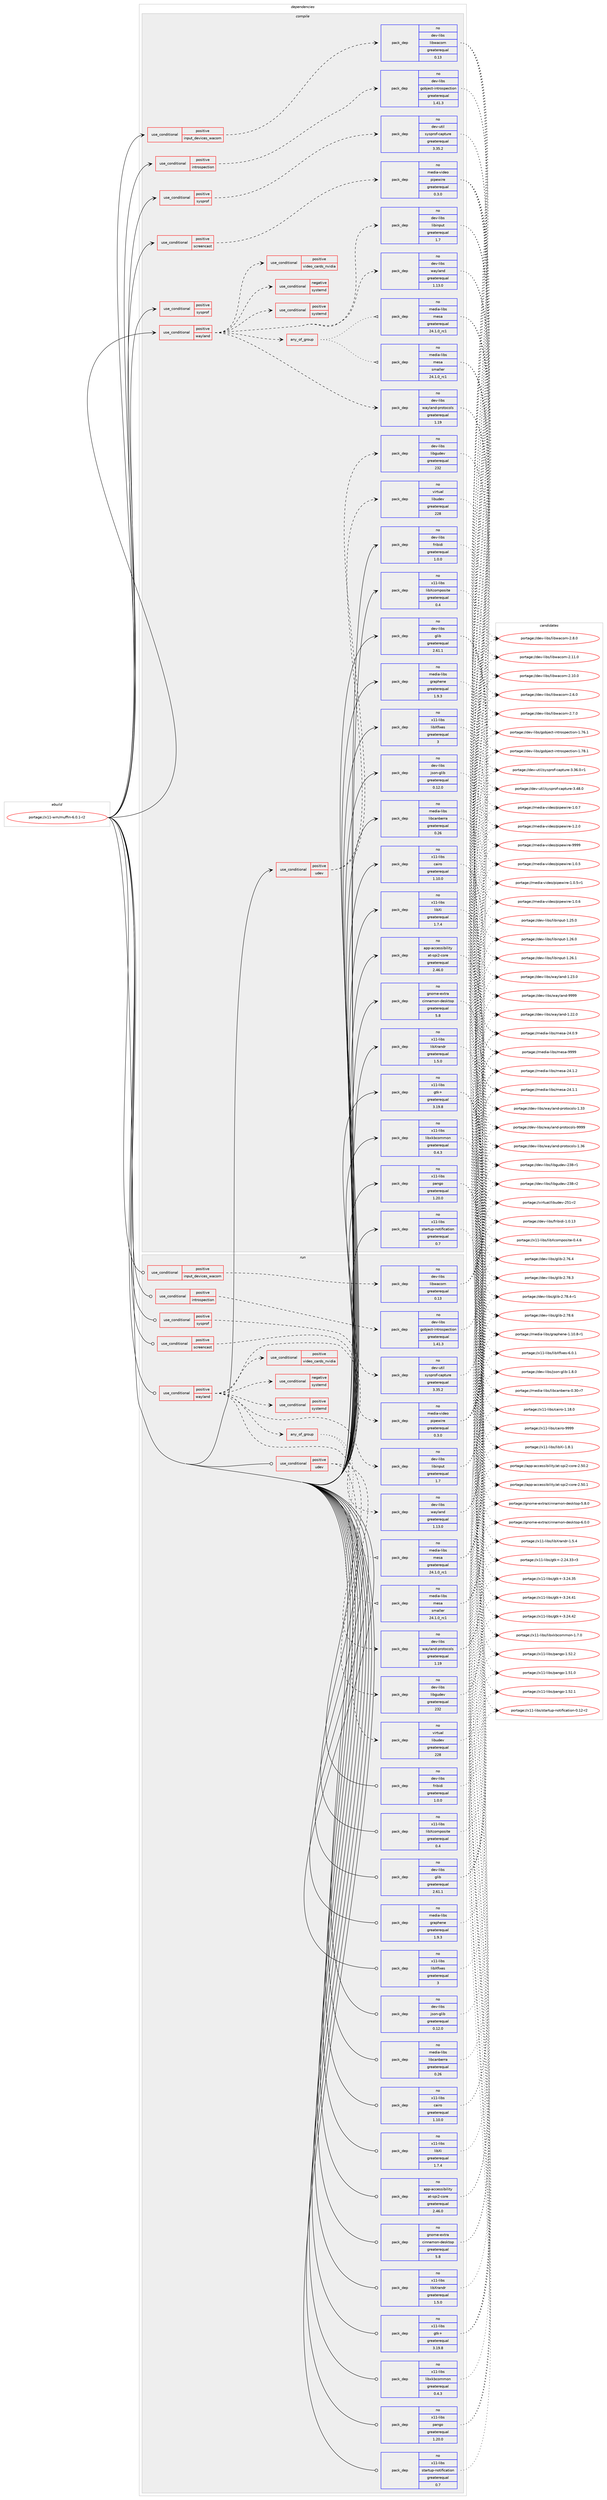 digraph prolog {

# *************
# Graph options
# *************

newrank=true;
concentrate=true;
compound=true;
graph [rankdir=LR,fontname=Helvetica,fontsize=10,ranksep=1.5];#, ranksep=2.5, nodesep=0.2];
edge  [arrowhead=vee];
node  [fontname=Helvetica,fontsize=10];

# **********
# The ebuild
# **********

subgraph cluster_leftcol {
color=gray;
rank=same;
label=<<i>ebuild</i>>;
id [label="portage://x11-wm/muffin-6.0.1-r2", color=red, width=4, href="../x11-wm/muffin-6.0.1-r2.svg"];
}

# ****************
# The dependencies
# ****************

subgraph cluster_midcol {
color=gray;
label=<<i>dependencies</i>>;
subgraph cluster_compile {
fillcolor="#eeeeee";
style=filled;
label=<<i>compile</i>>;
subgraph cond120729 {
dependency232148 [label=<<TABLE BORDER="0" CELLBORDER="1" CELLSPACING="0" CELLPADDING="4"><TR><TD ROWSPAN="3" CELLPADDING="10">use_conditional</TD></TR><TR><TD>positive</TD></TR><TR><TD>input_devices_wacom</TD></TR></TABLE>>, shape=none, color=red];
subgraph pack108055 {
dependency232149 [label=<<TABLE BORDER="0" CELLBORDER="1" CELLSPACING="0" CELLPADDING="4" WIDTH="220"><TR><TD ROWSPAN="6" CELLPADDING="30">pack_dep</TD></TR><TR><TD WIDTH="110">no</TD></TR><TR><TD>dev-libs</TD></TR><TR><TD>libwacom</TD></TR><TR><TD>greaterequal</TD></TR><TR><TD>0.13</TD></TR></TABLE>>, shape=none, color=blue];
}
dependency232148:e -> dependency232149:w [weight=20,style="dashed",arrowhead="vee"];
}
id:e -> dependency232148:w [weight=20,style="solid",arrowhead="vee"];
subgraph cond120730 {
dependency232150 [label=<<TABLE BORDER="0" CELLBORDER="1" CELLSPACING="0" CELLPADDING="4"><TR><TD ROWSPAN="3" CELLPADDING="10">use_conditional</TD></TR><TR><TD>positive</TD></TR><TR><TD>introspection</TD></TR></TABLE>>, shape=none, color=red];
subgraph pack108056 {
dependency232151 [label=<<TABLE BORDER="0" CELLBORDER="1" CELLSPACING="0" CELLPADDING="4" WIDTH="220"><TR><TD ROWSPAN="6" CELLPADDING="30">pack_dep</TD></TR><TR><TD WIDTH="110">no</TD></TR><TR><TD>dev-libs</TD></TR><TR><TD>gobject-introspection</TD></TR><TR><TD>greaterequal</TD></TR><TR><TD>1.41.3</TD></TR></TABLE>>, shape=none, color=blue];
}
dependency232150:e -> dependency232151:w [weight=20,style="dashed",arrowhead="vee"];
}
id:e -> dependency232150:w [weight=20,style="solid",arrowhead="vee"];
subgraph cond120731 {
dependency232152 [label=<<TABLE BORDER="0" CELLBORDER="1" CELLSPACING="0" CELLPADDING="4"><TR><TD ROWSPAN="3" CELLPADDING="10">use_conditional</TD></TR><TR><TD>positive</TD></TR><TR><TD>screencast</TD></TR></TABLE>>, shape=none, color=red];
subgraph pack108057 {
dependency232153 [label=<<TABLE BORDER="0" CELLBORDER="1" CELLSPACING="0" CELLPADDING="4" WIDTH="220"><TR><TD ROWSPAN="6" CELLPADDING="30">pack_dep</TD></TR><TR><TD WIDTH="110">no</TD></TR><TR><TD>media-video</TD></TR><TR><TD>pipewire</TD></TR><TR><TD>greaterequal</TD></TR><TR><TD>0.3.0</TD></TR></TABLE>>, shape=none, color=blue];
}
dependency232152:e -> dependency232153:w [weight=20,style="dashed",arrowhead="vee"];
}
id:e -> dependency232152:w [weight=20,style="solid",arrowhead="vee"];
subgraph cond120732 {
dependency232154 [label=<<TABLE BORDER="0" CELLBORDER="1" CELLSPACING="0" CELLPADDING="4"><TR><TD ROWSPAN="3" CELLPADDING="10">use_conditional</TD></TR><TR><TD>positive</TD></TR><TR><TD>sysprof</TD></TR></TABLE>>, shape=none, color=red];
subgraph pack108058 {
dependency232155 [label=<<TABLE BORDER="0" CELLBORDER="1" CELLSPACING="0" CELLPADDING="4" WIDTH="220"><TR><TD ROWSPAN="6" CELLPADDING="30">pack_dep</TD></TR><TR><TD WIDTH="110">no</TD></TR><TR><TD>dev-util</TD></TR><TR><TD>sysprof-capture</TD></TR><TR><TD>greaterequal</TD></TR><TR><TD>3.35.2</TD></TR></TABLE>>, shape=none, color=blue];
}
dependency232154:e -> dependency232155:w [weight=20,style="dashed",arrowhead="vee"];
}
id:e -> dependency232154:w [weight=20,style="solid",arrowhead="vee"];
subgraph cond120733 {
dependency232156 [label=<<TABLE BORDER="0" CELLBORDER="1" CELLSPACING="0" CELLPADDING="4"><TR><TD ROWSPAN="3" CELLPADDING="10">use_conditional</TD></TR><TR><TD>positive</TD></TR><TR><TD>sysprof</TD></TR></TABLE>>, shape=none, color=red];
# *** BEGIN UNKNOWN DEPENDENCY TYPE (TODO) ***
# dependency232156 -> package_dependency(portage://x11-wm/muffin-6.0.1-r2,install,no,dev-util,sysprof-common,none,[,,],[],[])
# *** END UNKNOWN DEPENDENCY TYPE (TODO) ***

}
id:e -> dependency232156:w [weight=20,style="solid",arrowhead="vee"];
subgraph cond120734 {
dependency232157 [label=<<TABLE BORDER="0" CELLBORDER="1" CELLSPACING="0" CELLPADDING="4"><TR><TD ROWSPAN="3" CELLPADDING="10">use_conditional</TD></TR><TR><TD>positive</TD></TR><TR><TD>udev</TD></TR></TABLE>>, shape=none, color=red];
subgraph pack108059 {
dependency232158 [label=<<TABLE BORDER="0" CELLBORDER="1" CELLSPACING="0" CELLPADDING="4" WIDTH="220"><TR><TD ROWSPAN="6" CELLPADDING="30">pack_dep</TD></TR><TR><TD WIDTH="110">no</TD></TR><TR><TD>virtual</TD></TR><TR><TD>libudev</TD></TR><TR><TD>greaterequal</TD></TR><TR><TD>228</TD></TR></TABLE>>, shape=none, color=blue];
}
dependency232157:e -> dependency232158:w [weight=20,style="dashed",arrowhead="vee"];
subgraph pack108060 {
dependency232159 [label=<<TABLE BORDER="0" CELLBORDER="1" CELLSPACING="0" CELLPADDING="4" WIDTH="220"><TR><TD ROWSPAN="6" CELLPADDING="30">pack_dep</TD></TR><TR><TD WIDTH="110">no</TD></TR><TR><TD>dev-libs</TD></TR><TR><TD>libgudev</TD></TR><TR><TD>greaterequal</TD></TR><TR><TD>232</TD></TR></TABLE>>, shape=none, color=blue];
}
dependency232157:e -> dependency232159:w [weight=20,style="dashed",arrowhead="vee"];
}
id:e -> dependency232157:w [weight=20,style="solid",arrowhead="vee"];
subgraph cond120735 {
dependency232160 [label=<<TABLE BORDER="0" CELLBORDER="1" CELLSPACING="0" CELLPADDING="4"><TR><TD ROWSPAN="3" CELLPADDING="10">use_conditional</TD></TR><TR><TD>positive</TD></TR><TR><TD>wayland</TD></TR></TABLE>>, shape=none, color=red];
subgraph pack108061 {
dependency232161 [label=<<TABLE BORDER="0" CELLBORDER="1" CELLSPACING="0" CELLPADDING="4" WIDTH="220"><TR><TD ROWSPAN="6" CELLPADDING="30">pack_dep</TD></TR><TR><TD WIDTH="110">no</TD></TR><TR><TD>dev-libs</TD></TR><TR><TD>libinput</TD></TR><TR><TD>greaterequal</TD></TR><TR><TD>1.7</TD></TR></TABLE>>, shape=none, color=blue];
}
dependency232160:e -> dependency232161:w [weight=20,style="dashed",arrowhead="vee"];
subgraph pack108062 {
dependency232162 [label=<<TABLE BORDER="0" CELLBORDER="1" CELLSPACING="0" CELLPADDING="4" WIDTH="220"><TR><TD ROWSPAN="6" CELLPADDING="30">pack_dep</TD></TR><TR><TD WIDTH="110">no</TD></TR><TR><TD>dev-libs</TD></TR><TR><TD>wayland</TD></TR><TR><TD>greaterequal</TD></TR><TR><TD>1.13.0</TD></TR></TABLE>>, shape=none, color=blue];
}
dependency232160:e -> dependency232162:w [weight=20,style="dashed",arrowhead="vee"];
subgraph pack108063 {
dependency232163 [label=<<TABLE BORDER="0" CELLBORDER="1" CELLSPACING="0" CELLPADDING="4" WIDTH="220"><TR><TD ROWSPAN="6" CELLPADDING="30">pack_dep</TD></TR><TR><TD WIDTH="110">no</TD></TR><TR><TD>dev-libs</TD></TR><TR><TD>wayland-protocols</TD></TR><TR><TD>greaterequal</TD></TR><TR><TD>1.19</TD></TR></TABLE>>, shape=none, color=blue];
}
dependency232160:e -> dependency232163:w [weight=20,style="dashed",arrowhead="vee"];
subgraph any3141 {
dependency232164 [label=<<TABLE BORDER="0" CELLBORDER="1" CELLSPACING="0" CELLPADDING="4"><TR><TD CELLPADDING="10">any_of_group</TD></TR></TABLE>>, shape=none, color=red];subgraph pack108064 {
dependency232165 [label=<<TABLE BORDER="0" CELLBORDER="1" CELLSPACING="0" CELLPADDING="4" WIDTH="220"><TR><TD ROWSPAN="6" CELLPADDING="30">pack_dep</TD></TR><TR><TD WIDTH="110">no</TD></TR><TR><TD>media-libs</TD></TR><TR><TD>mesa</TD></TR><TR><TD>greaterequal</TD></TR><TR><TD>24.1.0_rc1</TD></TR></TABLE>>, shape=none, color=blue];
}
dependency232164:e -> dependency232165:w [weight=20,style="dotted",arrowhead="oinv"];
subgraph pack108065 {
dependency232166 [label=<<TABLE BORDER="0" CELLBORDER="1" CELLSPACING="0" CELLPADDING="4" WIDTH="220"><TR><TD ROWSPAN="6" CELLPADDING="30">pack_dep</TD></TR><TR><TD WIDTH="110">no</TD></TR><TR><TD>media-libs</TD></TR><TR><TD>mesa</TD></TR><TR><TD>smaller</TD></TR><TR><TD>24.1.0_rc1</TD></TR></TABLE>>, shape=none, color=blue];
}
dependency232164:e -> dependency232166:w [weight=20,style="dotted",arrowhead="oinv"];
}
dependency232160:e -> dependency232164:w [weight=20,style="dashed",arrowhead="vee"];
# *** BEGIN UNKNOWN DEPENDENCY TYPE (TODO) ***
# dependency232160 -> package_dependency(portage://x11-wm/muffin-6.0.1-r2,install,no,x11-base,xwayland,none,[,,],[],[])
# *** END UNKNOWN DEPENDENCY TYPE (TODO) ***

# *** BEGIN UNKNOWN DEPENDENCY TYPE (TODO) ***
# dependency232160 -> package_dependency(portage://x11-wm/muffin-6.0.1-r2,install,no,x11-libs,libdrm,none,[,,],[],[])
# *** END UNKNOWN DEPENDENCY TYPE (TODO) ***

subgraph cond120736 {
dependency232167 [label=<<TABLE BORDER="0" CELLBORDER="1" CELLSPACING="0" CELLPADDING="4"><TR><TD ROWSPAN="3" CELLPADDING="10">use_conditional</TD></TR><TR><TD>positive</TD></TR><TR><TD>systemd</TD></TR></TABLE>>, shape=none, color=red];
# *** BEGIN UNKNOWN DEPENDENCY TYPE (TODO) ***
# dependency232167 -> package_dependency(portage://x11-wm/muffin-6.0.1-r2,install,no,sys-apps,systemd,none,[,,],[],[])
# *** END UNKNOWN DEPENDENCY TYPE (TODO) ***

}
dependency232160:e -> dependency232167:w [weight=20,style="dashed",arrowhead="vee"];
subgraph cond120737 {
dependency232168 [label=<<TABLE BORDER="0" CELLBORDER="1" CELLSPACING="0" CELLPADDING="4"><TR><TD ROWSPAN="3" CELLPADDING="10">use_conditional</TD></TR><TR><TD>negative</TD></TR><TR><TD>systemd</TD></TR></TABLE>>, shape=none, color=red];
# *** BEGIN UNKNOWN DEPENDENCY TYPE (TODO) ***
# dependency232168 -> package_dependency(portage://x11-wm/muffin-6.0.1-r2,install,no,sys-auth,elogind,none,[,,],[],[])
# *** END UNKNOWN DEPENDENCY TYPE (TODO) ***

}
dependency232160:e -> dependency232168:w [weight=20,style="dashed",arrowhead="vee"];
subgraph cond120738 {
dependency232169 [label=<<TABLE BORDER="0" CELLBORDER="1" CELLSPACING="0" CELLPADDING="4"><TR><TD ROWSPAN="3" CELLPADDING="10">use_conditional</TD></TR><TR><TD>positive</TD></TR><TR><TD>video_cards_nvidia</TD></TR></TABLE>>, shape=none, color=red];
# *** BEGIN UNKNOWN DEPENDENCY TYPE (TODO) ***
# dependency232169 -> package_dependency(portage://x11-wm/muffin-6.0.1-r2,install,no,gui-libs,egl-wayland,none,[,,],[],[])
# *** END UNKNOWN DEPENDENCY TYPE (TODO) ***

}
dependency232160:e -> dependency232169:w [weight=20,style="dashed",arrowhead="vee"];
}
id:e -> dependency232160:w [weight=20,style="solid",arrowhead="vee"];
subgraph pack108066 {
dependency232170 [label=<<TABLE BORDER="0" CELLBORDER="1" CELLSPACING="0" CELLPADDING="4" WIDTH="220"><TR><TD ROWSPAN="6" CELLPADDING="30">pack_dep</TD></TR><TR><TD WIDTH="110">no</TD></TR><TR><TD>app-accessibility</TD></TR><TR><TD>at-spi2-core</TD></TR><TR><TD>greaterequal</TD></TR><TR><TD>2.46.0</TD></TR></TABLE>>, shape=none, color=blue];
}
id:e -> dependency232170:w [weight=20,style="solid",arrowhead="vee"];
subgraph pack108067 {
dependency232171 [label=<<TABLE BORDER="0" CELLBORDER="1" CELLSPACING="0" CELLPADDING="4" WIDTH="220"><TR><TD ROWSPAN="6" CELLPADDING="30">pack_dep</TD></TR><TR><TD WIDTH="110">no</TD></TR><TR><TD>dev-libs</TD></TR><TR><TD>fribidi</TD></TR><TR><TD>greaterequal</TD></TR><TR><TD>1.0.0</TD></TR></TABLE>>, shape=none, color=blue];
}
id:e -> dependency232171:w [weight=20,style="solid",arrowhead="vee"];
subgraph pack108068 {
dependency232172 [label=<<TABLE BORDER="0" CELLBORDER="1" CELLSPACING="0" CELLPADDING="4" WIDTH="220"><TR><TD ROWSPAN="6" CELLPADDING="30">pack_dep</TD></TR><TR><TD WIDTH="110">no</TD></TR><TR><TD>dev-libs</TD></TR><TR><TD>glib</TD></TR><TR><TD>greaterequal</TD></TR><TR><TD>2.61.1</TD></TR></TABLE>>, shape=none, color=blue];
}
id:e -> dependency232172:w [weight=20,style="solid",arrowhead="vee"];
subgraph pack108069 {
dependency232173 [label=<<TABLE BORDER="0" CELLBORDER="1" CELLSPACING="0" CELLPADDING="4" WIDTH="220"><TR><TD ROWSPAN="6" CELLPADDING="30">pack_dep</TD></TR><TR><TD WIDTH="110">no</TD></TR><TR><TD>dev-libs</TD></TR><TR><TD>json-glib</TD></TR><TR><TD>greaterequal</TD></TR><TR><TD>0.12.0</TD></TR></TABLE>>, shape=none, color=blue];
}
id:e -> dependency232173:w [weight=20,style="solid",arrowhead="vee"];
subgraph pack108070 {
dependency232174 [label=<<TABLE BORDER="0" CELLBORDER="1" CELLSPACING="0" CELLPADDING="4" WIDTH="220"><TR><TD ROWSPAN="6" CELLPADDING="30">pack_dep</TD></TR><TR><TD WIDTH="110">no</TD></TR><TR><TD>gnome-extra</TD></TR><TR><TD>cinnamon-desktop</TD></TR><TR><TD>greaterequal</TD></TR><TR><TD>5.8</TD></TR></TABLE>>, shape=none, color=blue];
}
id:e -> dependency232174:w [weight=20,style="solid",arrowhead="vee"];
# *** BEGIN UNKNOWN DEPENDENCY TYPE (TODO) ***
# id -> package_dependency(portage://x11-wm/muffin-6.0.1-r2,install,no,media-libs,fontconfig,none,[,,],[],[])
# *** END UNKNOWN DEPENDENCY TYPE (TODO) ***

subgraph pack108071 {
dependency232175 [label=<<TABLE BORDER="0" CELLBORDER="1" CELLSPACING="0" CELLPADDING="4" WIDTH="220"><TR><TD ROWSPAN="6" CELLPADDING="30">pack_dep</TD></TR><TR><TD WIDTH="110">no</TD></TR><TR><TD>media-libs</TD></TR><TR><TD>graphene</TD></TR><TR><TD>greaterequal</TD></TR><TR><TD>1.9.3</TD></TR></TABLE>>, shape=none, color=blue];
}
id:e -> dependency232175:w [weight=20,style="solid",arrowhead="vee"];
subgraph pack108072 {
dependency232176 [label=<<TABLE BORDER="0" CELLBORDER="1" CELLSPACING="0" CELLPADDING="4" WIDTH="220"><TR><TD ROWSPAN="6" CELLPADDING="30">pack_dep</TD></TR><TR><TD WIDTH="110">no</TD></TR><TR><TD>media-libs</TD></TR><TR><TD>libcanberra</TD></TR><TR><TD>greaterequal</TD></TR><TR><TD>0.26</TD></TR></TABLE>>, shape=none, color=blue];
}
id:e -> dependency232176:w [weight=20,style="solid",arrowhead="vee"];
# *** BEGIN UNKNOWN DEPENDENCY TYPE (TODO) ***
# id -> package_dependency(portage://x11-wm/muffin-6.0.1-r2,install,no,media-libs,libglvnd,none,[,,],[],[use(enable(X),none)])
# *** END UNKNOWN DEPENDENCY TYPE (TODO) ***

# *** BEGIN UNKNOWN DEPENDENCY TYPE (TODO) ***
# id -> package_dependency(portage://x11-wm/muffin-6.0.1-r2,install,no,media-libs,mesa,none,[,,],[],[use(enable(X),positive),use(enable(egl),positive)])
# *** END UNKNOWN DEPENDENCY TYPE (TODO) ***

# *** BEGIN UNKNOWN DEPENDENCY TYPE (TODO) ***
# id -> package_dependency(portage://x11-wm/muffin-6.0.1-r2,install,no,sys-apps,dbus,none,[,,],[],[])
# *** END UNKNOWN DEPENDENCY TYPE (TODO) ***

# *** BEGIN UNKNOWN DEPENDENCY TYPE (TODO) ***
# id -> package_dependency(portage://x11-wm/muffin-6.0.1-r2,install,no,x11-base,xorg-proto,none,[,,],[],[])
# *** END UNKNOWN DEPENDENCY TYPE (TODO) ***

subgraph pack108073 {
dependency232177 [label=<<TABLE BORDER="0" CELLBORDER="1" CELLSPACING="0" CELLPADDING="4" WIDTH="220"><TR><TD ROWSPAN="6" CELLPADDING="30">pack_dep</TD></TR><TR><TD WIDTH="110">no</TD></TR><TR><TD>x11-libs</TD></TR><TR><TD>cairo</TD></TR><TR><TD>greaterequal</TD></TR><TR><TD>1.10.0</TD></TR></TABLE>>, shape=none, color=blue];
}
id:e -> dependency232177:w [weight=20,style="solid",arrowhead="vee"];
# *** BEGIN UNKNOWN DEPENDENCY TYPE (TODO) ***
# id -> package_dependency(portage://x11-wm/muffin-6.0.1-r2,install,no,x11-libs,gdk-pixbuf,none,[,,],[slot(2)],[use(optenable(introspection),none)])
# *** END UNKNOWN DEPENDENCY TYPE (TODO) ***

subgraph pack108074 {
dependency232178 [label=<<TABLE BORDER="0" CELLBORDER="1" CELLSPACING="0" CELLPADDING="4" WIDTH="220"><TR><TD ROWSPAN="6" CELLPADDING="30">pack_dep</TD></TR><TR><TD WIDTH="110">no</TD></TR><TR><TD>x11-libs</TD></TR><TR><TD>gtk+</TD></TR><TR><TD>greaterequal</TD></TR><TR><TD>3.19.8</TD></TR></TABLE>>, shape=none, color=blue];
}
id:e -> dependency232178:w [weight=20,style="solid",arrowhead="vee"];
# *** BEGIN UNKNOWN DEPENDENCY TYPE (TODO) ***
# id -> package_dependency(portage://x11-wm/muffin-6.0.1-r2,install,no,x11-libs,libICE,none,[,,],[],[])
# *** END UNKNOWN DEPENDENCY TYPE (TODO) ***

# *** BEGIN UNKNOWN DEPENDENCY TYPE (TODO) ***
# id -> package_dependency(portage://x11-wm/muffin-6.0.1-r2,install,no,x11-libs,libSM,none,[,,],[],[])
# *** END UNKNOWN DEPENDENCY TYPE (TODO) ***

# *** BEGIN UNKNOWN DEPENDENCY TYPE (TODO) ***
# id -> package_dependency(portage://x11-wm/muffin-6.0.1-r2,install,no,x11-libs,libX11,none,[,,],[],[])
# *** END UNKNOWN DEPENDENCY TYPE (TODO) ***

# *** BEGIN UNKNOWN DEPENDENCY TYPE (TODO) ***
# id -> package_dependency(portage://x11-wm/muffin-6.0.1-r2,install,no,x11-libs,libXau,none,[,,],[],[])
# *** END UNKNOWN DEPENDENCY TYPE (TODO) ***

subgraph pack108075 {
dependency232179 [label=<<TABLE BORDER="0" CELLBORDER="1" CELLSPACING="0" CELLPADDING="4" WIDTH="220"><TR><TD ROWSPAN="6" CELLPADDING="30">pack_dep</TD></TR><TR><TD WIDTH="110">no</TD></TR><TR><TD>x11-libs</TD></TR><TR><TD>libXcomposite</TD></TR><TR><TD>greaterequal</TD></TR><TR><TD>0.4</TD></TR></TABLE>>, shape=none, color=blue];
}
id:e -> dependency232179:w [weight=20,style="solid",arrowhead="vee"];
# *** BEGIN UNKNOWN DEPENDENCY TYPE (TODO) ***
# id -> package_dependency(portage://x11-wm/muffin-6.0.1-r2,install,no,x11-libs,libXcursor,none,[,,],[],[])
# *** END UNKNOWN DEPENDENCY TYPE (TODO) ***

# *** BEGIN UNKNOWN DEPENDENCY TYPE (TODO) ***
# id -> package_dependency(portage://x11-wm/muffin-6.0.1-r2,install,no,x11-libs,libXdamage,none,[,,],[],[])
# *** END UNKNOWN DEPENDENCY TYPE (TODO) ***

# *** BEGIN UNKNOWN DEPENDENCY TYPE (TODO) ***
# id -> package_dependency(portage://x11-wm/muffin-6.0.1-r2,install,no,x11-libs,libXext,none,[,,],[],[])
# *** END UNKNOWN DEPENDENCY TYPE (TODO) ***

subgraph pack108076 {
dependency232180 [label=<<TABLE BORDER="0" CELLBORDER="1" CELLSPACING="0" CELLPADDING="4" WIDTH="220"><TR><TD ROWSPAN="6" CELLPADDING="30">pack_dep</TD></TR><TR><TD WIDTH="110">no</TD></TR><TR><TD>x11-libs</TD></TR><TR><TD>libXfixes</TD></TR><TR><TD>greaterequal</TD></TR><TR><TD>3</TD></TR></TABLE>>, shape=none, color=blue];
}
id:e -> dependency232180:w [weight=20,style="solid",arrowhead="vee"];
subgraph pack108077 {
dependency232181 [label=<<TABLE BORDER="0" CELLBORDER="1" CELLSPACING="0" CELLPADDING="4" WIDTH="220"><TR><TD ROWSPAN="6" CELLPADDING="30">pack_dep</TD></TR><TR><TD WIDTH="110">no</TD></TR><TR><TD>x11-libs</TD></TR><TR><TD>libXi</TD></TR><TR><TD>greaterequal</TD></TR><TR><TD>1.7.4</TD></TR></TABLE>>, shape=none, color=blue];
}
id:e -> dependency232181:w [weight=20,style="solid",arrowhead="vee"];
# *** BEGIN UNKNOWN DEPENDENCY TYPE (TODO) ***
# id -> package_dependency(portage://x11-wm/muffin-6.0.1-r2,install,no,x11-libs,libXinerama,none,[,,],[],[])
# *** END UNKNOWN DEPENDENCY TYPE (TODO) ***

subgraph pack108078 {
dependency232182 [label=<<TABLE BORDER="0" CELLBORDER="1" CELLSPACING="0" CELLPADDING="4" WIDTH="220"><TR><TD ROWSPAN="6" CELLPADDING="30">pack_dep</TD></TR><TR><TD WIDTH="110">no</TD></TR><TR><TD>x11-libs</TD></TR><TR><TD>libXrandr</TD></TR><TR><TD>greaterequal</TD></TR><TR><TD>1.5.0</TD></TR></TABLE>>, shape=none, color=blue];
}
id:e -> dependency232182:w [weight=20,style="solid",arrowhead="vee"];
# *** BEGIN UNKNOWN DEPENDENCY TYPE (TODO) ***
# id -> package_dependency(portage://x11-wm/muffin-6.0.1-r2,install,no,x11-libs,libXrender,none,[,,],[],[])
# *** END UNKNOWN DEPENDENCY TYPE (TODO) ***

# *** BEGIN UNKNOWN DEPENDENCY TYPE (TODO) ***
# id -> package_dependency(portage://x11-wm/muffin-6.0.1-r2,install,no,x11-libs,libXtst,none,[,,],[],[])
# *** END UNKNOWN DEPENDENCY TYPE (TODO) ***

# *** BEGIN UNKNOWN DEPENDENCY TYPE (TODO) ***
# id -> package_dependency(portage://x11-wm/muffin-6.0.1-r2,install,no,x11-libs,libxcb,none,[,,],any_same_slot,[])
# *** END UNKNOWN DEPENDENCY TYPE (TODO) ***

subgraph pack108079 {
dependency232183 [label=<<TABLE BORDER="0" CELLBORDER="1" CELLSPACING="0" CELLPADDING="4" WIDTH="220"><TR><TD ROWSPAN="6" CELLPADDING="30">pack_dep</TD></TR><TR><TD WIDTH="110">no</TD></TR><TR><TD>x11-libs</TD></TR><TR><TD>libxkbcommon</TD></TR><TR><TD>greaterequal</TD></TR><TR><TD>0.4.3</TD></TR></TABLE>>, shape=none, color=blue];
}
id:e -> dependency232183:w [weight=20,style="solid",arrowhead="vee"];
# *** BEGIN UNKNOWN DEPENDENCY TYPE (TODO) ***
# id -> package_dependency(portage://x11-wm/muffin-6.0.1-r2,install,no,x11-libs,libxkbfile,none,[,,],[],[])
# *** END UNKNOWN DEPENDENCY TYPE (TODO) ***

subgraph pack108080 {
dependency232184 [label=<<TABLE BORDER="0" CELLBORDER="1" CELLSPACING="0" CELLPADDING="4" WIDTH="220"><TR><TD ROWSPAN="6" CELLPADDING="30">pack_dep</TD></TR><TR><TD WIDTH="110">no</TD></TR><TR><TD>x11-libs</TD></TR><TR><TD>pango</TD></TR><TR><TD>greaterequal</TD></TR><TR><TD>1.20.0</TD></TR></TABLE>>, shape=none, color=blue];
}
id:e -> dependency232184:w [weight=20,style="solid",arrowhead="vee"];
subgraph pack108081 {
dependency232185 [label=<<TABLE BORDER="0" CELLBORDER="1" CELLSPACING="0" CELLPADDING="4" WIDTH="220"><TR><TD ROWSPAN="6" CELLPADDING="30">pack_dep</TD></TR><TR><TD WIDTH="110">no</TD></TR><TR><TD>x11-libs</TD></TR><TR><TD>startup-notification</TD></TR><TR><TD>greaterequal</TD></TR><TR><TD>0.7</TD></TR></TABLE>>, shape=none, color=blue];
}
id:e -> dependency232185:w [weight=20,style="solid",arrowhead="vee"];
# *** BEGIN UNKNOWN DEPENDENCY TYPE (TODO) ***
# id -> package_dependency(portage://x11-wm/muffin-6.0.1-r2,install,no,x11-misc,xkeyboard-config,none,[,,],[],[])
# *** END UNKNOWN DEPENDENCY TYPE (TODO) ***

}
subgraph cluster_compileandrun {
fillcolor="#eeeeee";
style=filled;
label=<<i>compile and run</i>>;
}
subgraph cluster_run {
fillcolor="#eeeeee";
style=filled;
label=<<i>run</i>>;
subgraph cond120739 {
dependency232186 [label=<<TABLE BORDER="0" CELLBORDER="1" CELLSPACING="0" CELLPADDING="4"><TR><TD ROWSPAN="3" CELLPADDING="10">use_conditional</TD></TR><TR><TD>positive</TD></TR><TR><TD>input_devices_wacom</TD></TR></TABLE>>, shape=none, color=red];
subgraph pack108082 {
dependency232187 [label=<<TABLE BORDER="0" CELLBORDER="1" CELLSPACING="0" CELLPADDING="4" WIDTH="220"><TR><TD ROWSPAN="6" CELLPADDING="30">pack_dep</TD></TR><TR><TD WIDTH="110">no</TD></TR><TR><TD>dev-libs</TD></TR><TR><TD>libwacom</TD></TR><TR><TD>greaterequal</TD></TR><TR><TD>0.13</TD></TR></TABLE>>, shape=none, color=blue];
}
dependency232186:e -> dependency232187:w [weight=20,style="dashed",arrowhead="vee"];
}
id:e -> dependency232186:w [weight=20,style="solid",arrowhead="odot"];
subgraph cond120740 {
dependency232188 [label=<<TABLE BORDER="0" CELLBORDER="1" CELLSPACING="0" CELLPADDING="4"><TR><TD ROWSPAN="3" CELLPADDING="10">use_conditional</TD></TR><TR><TD>positive</TD></TR><TR><TD>introspection</TD></TR></TABLE>>, shape=none, color=red];
subgraph pack108083 {
dependency232189 [label=<<TABLE BORDER="0" CELLBORDER="1" CELLSPACING="0" CELLPADDING="4" WIDTH="220"><TR><TD ROWSPAN="6" CELLPADDING="30">pack_dep</TD></TR><TR><TD WIDTH="110">no</TD></TR><TR><TD>dev-libs</TD></TR><TR><TD>gobject-introspection</TD></TR><TR><TD>greaterequal</TD></TR><TR><TD>1.41.3</TD></TR></TABLE>>, shape=none, color=blue];
}
dependency232188:e -> dependency232189:w [weight=20,style="dashed",arrowhead="vee"];
}
id:e -> dependency232188:w [weight=20,style="solid",arrowhead="odot"];
subgraph cond120741 {
dependency232190 [label=<<TABLE BORDER="0" CELLBORDER="1" CELLSPACING="0" CELLPADDING="4"><TR><TD ROWSPAN="3" CELLPADDING="10">use_conditional</TD></TR><TR><TD>positive</TD></TR><TR><TD>screencast</TD></TR></TABLE>>, shape=none, color=red];
subgraph pack108084 {
dependency232191 [label=<<TABLE BORDER="0" CELLBORDER="1" CELLSPACING="0" CELLPADDING="4" WIDTH="220"><TR><TD ROWSPAN="6" CELLPADDING="30">pack_dep</TD></TR><TR><TD WIDTH="110">no</TD></TR><TR><TD>media-video</TD></TR><TR><TD>pipewire</TD></TR><TR><TD>greaterequal</TD></TR><TR><TD>0.3.0</TD></TR></TABLE>>, shape=none, color=blue];
}
dependency232190:e -> dependency232191:w [weight=20,style="dashed",arrowhead="vee"];
}
id:e -> dependency232190:w [weight=20,style="solid",arrowhead="odot"];
subgraph cond120742 {
dependency232192 [label=<<TABLE BORDER="0" CELLBORDER="1" CELLSPACING="0" CELLPADDING="4"><TR><TD ROWSPAN="3" CELLPADDING="10">use_conditional</TD></TR><TR><TD>positive</TD></TR><TR><TD>sysprof</TD></TR></TABLE>>, shape=none, color=red];
subgraph pack108085 {
dependency232193 [label=<<TABLE BORDER="0" CELLBORDER="1" CELLSPACING="0" CELLPADDING="4" WIDTH="220"><TR><TD ROWSPAN="6" CELLPADDING="30">pack_dep</TD></TR><TR><TD WIDTH="110">no</TD></TR><TR><TD>dev-util</TD></TR><TR><TD>sysprof-capture</TD></TR><TR><TD>greaterequal</TD></TR><TR><TD>3.35.2</TD></TR></TABLE>>, shape=none, color=blue];
}
dependency232192:e -> dependency232193:w [weight=20,style="dashed",arrowhead="vee"];
}
id:e -> dependency232192:w [weight=20,style="solid",arrowhead="odot"];
subgraph cond120743 {
dependency232194 [label=<<TABLE BORDER="0" CELLBORDER="1" CELLSPACING="0" CELLPADDING="4"><TR><TD ROWSPAN="3" CELLPADDING="10">use_conditional</TD></TR><TR><TD>positive</TD></TR><TR><TD>udev</TD></TR></TABLE>>, shape=none, color=red];
subgraph pack108086 {
dependency232195 [label=<<TABLE BORDER="0" CELLBORDER="1" CELLSPACING="0" CELLPADDING="4" WIDTH="220"><TR><TD ROWSPAN="6" CELLPADDING="30">pack_dep</TD></TR><TR><TD WIDTH="110">no</TD></TR><TR><TD>virtual</TD></TR><TR><TD>libudev</TD></TR><TR><TD>greaterequal</TD></TR><TR><TD>228</TD></TR></TABLE>>, shape=none, color=blue];
}
dependency232194:e -> dependency232195:w [weight=20,style="dashed",arrowhead="vee"];
subgraph pack108087 {
dependency232196 [label=<<TABLE BORDER="0" CELLBORDER="1" CELLSPACING="0" CELLPADDING="4" WIDTH="220"><TR><TD ROWSPAN="6" CELLPADDING="30">pack_dep</TD></TR><TR><TD WIDTH="110">no</TD></TR><TR><TD>dev-libs</TD></TR><TR><TD>libgudev</TD></TR><TR><TD>greaterequal</TD></TR><TR><TD>232</TD></TR></TABLE>>, shape=none, color=blue];
}
dependency232194:e -> dependency232196:w [weight=20,style="dashed",arrowhead="vee"];
}
id:e -> dependency232194:w [weight=20,style="solid",arrowhead="odot"];
subgraph cond120744 {
dependency232197 [label=<<TABLE BORDER="0" CELLBORDER="1" CELLSPACING="0" CELLPADDING="4"><TR><TD ROWSPAN="3" CELLPADDING="10">use_conditional</TD></TR><TR><TD>positive</TD></TR><TR><TD>wayland</TD></TR></TABLE>>, shape=none, color=red];
subgraph pack108088 {
dependency232198 [label=<<TABLE BORDER="0" CELLBORDER="1" CELLSPACING="0" CELLPADDING="4" WIDTH="220"><TR><TD ROWSPAN="6" CELLPADDING="30">pack_dep</TD></TR><TR><TD WIDTH="110">no</TD></TR><TR><TD>dev-libs</TD></TR><TR><TD>libinput</TD></TR><TR><TD>greaterequal</TD></TR><TR><TD>1.7</TD></TR></TABLE>>, shape=none, color=blue];
}
dependency232197:e -> dependency232198:w [weight=20,style="dashed",arrowhead="vee"];
subgraph pack108089 {
dependency232199 [label=<<TABLE BORDER="0" CELLBORDER="1" CELLSPACING="0" CELLPADDING="4" WIDTH="220"><TR><TD ROWSPAN="6" CELLPADDING="30">pack_dep</TD></TR><TR><TD WIDTH="110">no</TD></TR><TR><TD>dev-libs</TD></TR><TR><TD>wayland</TD></TR><TR><TD>greaterequal</TD></TR><TR><TD>1.13.0</TD></TR></TABLE>>, shape=none, color=blue];
}
dependency232197:e -> dependency232199:w [weight=20,style="dashed",arrowhead="vee"];
subgraph pack108090 {
dependency232200 [label=<<TABLE BORDER="0" CELLBORDER="1" CELLSPACING="0" CELLPADDING="4" WIDTH="220"><TR><TD ROWSPAN="6" CELLPADDING="30">pack_dep</TD></TR><TR><TD WIDTH="110">no</TD></TR><TR><TD>dev-libs</TD></TR><TR><TD>wayland-protocols</TD></TR><TR><TD>greaterequal</TD></TR><TR><TD>1.19</TD></TR></TABLE>>, shape=none, color=blue];
}
dependency232197:e -> dependency232200:w [weight=20,style="dashed",arrowhead="vee"];
subgraph any3142 {
dependency232201 [label=<<TABLE BORDER="0" CELLBORDER="1" CELLSPACING="0" CELLPADDING="4"><TR><TD CELLPADDING="10">any_of_group</TD></TR></TABLE>>, shape=none, color=red];subgraph pack108091 {
dependency232202 [label=<<TABLE BORDER="0" CELLBORDER="1" CELLSPACING="0" CELLPADDING="4" WIDTH="220"><TR><TD ROWSPAN="6" CELLPADDING="30">pack_dep</TD></TR><TR><TD WIDTH="110">no</TD></TR><TR><TD>media-libs</TD></TR><TR><TD>mesa</TD></TR><TR><TD>greaterequal</TD></TR><TR><TD>24.1.0_rc1</TD></TR></TABLE>>, shape=none, color=blue];
}
dependency232201:e -> dependency232202:w [weight=20,style="dotted",arrowhead="oinv"];
subgraph pack108092 {
dependency232203 [label=<<TABLE BORDER="0" CELLBORDER="1" CELLSPACING="0" CELLPADDING="4" WIDTH="220"><TR><TD ROWSPAN="6" CELLPADDING="30">pack_dep</TD></TR><TR><TD WIDTH="110">no</TD></TR><TR><TD>media-libs</TD></TR><TR><TD>mesa</TD></TR><TR><TD>smaller</TD></TR><TR><TD>24.1.0_rc1</TD></TR></TABLE>>, shape=none, color=blue];
}
dependency232201:e -> dependency232203:w [weight=20,style="dotted",arrowhead="oinv"];
}
dependency232197:e -> dependency232201:w [weight=20,style="dashed",arrowhead="vee"];
# *** BEGIN UNKNOWN DEPENDENCY TYPE (TODO) ***
# dependency232197 -> package_dependency(portage://x11-wm/muffin-6.0.1-r2,run,no,x11-base,xwayland,none,[,,],[],[])
# *** END UNKNOWN DEPENDENCY TYPE (TODO) ***

# *** BEGIN UNKNOWN DEPENDENCY TYPE (TODO) ***
# dependency232197 -> package_dependency(portage://x11-wm/muffin-6.0.1-r2,run,no,x11-libs,libdrm,none,[,,],[],[])
# *** END UNKNOWN DEPENDENCY TYPE (TODO) ***

subgraph cond120745 {
dependency232204 [label=<<TABLE BORDER="0" CELLBORDER="1" CELLSPACING="0" CELLPADDING="4"><TR><TD ROWSPAN="3" CELLPADDING="10">use_conditional</TD></TR><TR><TD>positive</TD></TR><TR><TD>systemd</TD></TR></TABLE>>, shape=none, color=red];
# *** BEGIN UNKNOWN DEPENDENCY TYPE (TODO) ***
# dependency232204 -> package_dependency(portage://x11-wm/muffin-6.0.1-r2,run,no,sys-apps,systemd,none,[,,],[],[])
# *** END UNKNOWN DEPENDENCY TYPE (TODO) ***

}
dependency232197:e -> dependency232204:w [weight=20,style="dashed",arrowhead="vee"];
subgraph cond120746 {
dependency232205 [label=<<TABLE BORDER="0" CELLBORDER="1" CELLSPACING="0" CELLPADDING="4"><TR><TD ROWSPAN="3" CELLPADDING="10">use_conditional</TD></TR><TR><TD>negative</TD></TR><TR><TD>systemd</TD></TR></TABLE>>, shape=none, color=red];
# *** BEGIN UNKNOWN DEPENDENCY TYPE (TODO) ***
# dependency232205 -> package_dependency(portage://x11-wm/muffin-6.0.1-r2,run,no,sys-auth,elogind,none,[,,],[],[])
# *** END UNKNOWN DEPENDENCY TYPE (TODO) ***

}
dependency232197:e -> dependency232205:w [weight=20,style="dashed",arrowhead="vee"];
subgraph cond120747 {
dependency232206 [label=<<TABLE BORDER="0" CELLBORDER="1" CELLSPACING="0" CELLPADDING="4"><TR><TD ROWSPAN="3" CELLPADDING="10">use_conditional</TD></TR><TR><TD>positive</TD></TR><TR><TD>video_cards_nvidia</TD></TR></TABLE>>, shape=none, color=red];
# *** BEGIN UNKNOWN DEPENDENCY TYPE (TODO) ***
# dependency232206 -> package_dependency(portage://x11-wm/muffin-6.0.1-r2,run,no,gui-libs,egl-wayland,none,[,,],[],[])
# *** END UNKNOWN DEPENDENCY TYPE (TODO) ***

}
dependency232197:e -> dependency232206:w [weight=20,style="dashed",arrowhead="vee"];
}
id:e -> dependency232197:w [weight=20,style="solid",arrowhead="odot"];
subgraph pack108093 {
dependency232207 [label=<<TABLE BORDER="0" CELLBORDER="1" CELLSPACING="0" CELLPADDING="4" WIDTH="220"><TR><TD ROWSPAN="6" CELLPADDING="30">pack_dep</TD></TR><TR><TD WIDTH="110">no</TD></TR><TR><TD>app-accessibility</TD></TR><TR><TD>at-spi2-core</TD></TR><TR><TD>greaterequal</TD></TR><TR><TD>2.46.0</TD></TR></TABLE>>, shape=none, color=blue];
}
id:e -> dependency232207:w [weight=20,style="solid",arrowhead="odot"];
subgraph pack108094 {
dependency232208 [label=<<TABLE BORDER="0" CELLBORDER="1" CELLSPACING="0" CELLPADDING="4" WIDTH="220"><TR><TD ROWSPAN="6" CELLPADDING="30">pack_dep</TD></TR><TR><TD WIDTH="110">no</TD></TR><TR><TD>dev-libs</TD></TR><TR><TD>fribidi</TD></TR><TR><TD>greaterequal</TD></TR><TR><TD>1.0.0</TD></TR></TABLE>>, shape=none, color=blue];
}
id:e -> dependency232208:w [weight=20,style="solid",arrowhead="odot"];
subgraph pack108095 {
dependency232209 [label=<<TABLE BORDER="0" CELLBORDER="1" CELLSPACING="0" CELLPADDING="4" WIDTH="220"><TR><TD ROWSPAN="6" CELLPADDING="30">pack_dep</TD></TR><TR><TD WIDTH="110">no</TD></TR><TR><TD>dev-libs</TD></TR><TR><TD>glib</TD></TR><TR><TD>greaterequal</TD></TR><TR><TD>2.61.1</TD></TR></TABLE>>, shape=none, color=blue];
}
id:e -> dependency232209:w [weight=20,style="solid",arrowhead="odot"];
subgraph pack108096 {
dependency232210 [label=<<TABLE BORDER="0" CELLBORDER="1" CELLSPACING="0" CELLPADDING="4" WIDTH="220"><TR><TD ROWSPAN="6" CELLPADDING="30">pack_dep</TD></TR><TR><TD WIDTH="110">no</TD></TR><TR><TD>dev-libs</TD></TR><TR><TD>json-glib</TD></TR><TR><TD>greaterequal</TD></TR><TR><TD>0.12.0</TD></TR></TABLE>>, shape=none, color=blue];
}
id:e -> dependency232210:w [weight=20,style="solid",arrowhead="odot"];
subgraph pack108097 {
dependency232211 [label=<<TABLE BORDER="0" CELLBORDER="1" CELLSPACING="0" CELLPADDING="4" WIDTH="220"><TR><TD ROWSPAN="6" CELLPADDING="30">pack_dep</TD></TR><TR><TD WIDTH="110">no</TD></TR><TR><TD>gnome-extra</TD></TR><TR><TD>cinnamon-desktop</TD></TR><TR><TD>greaterequal</TD></TR><TR><TD>5.8</TD></TR></TABLE>>, shape=none, color=blue];
}
id:e -> dependency232211:w [weight=20,style="solid",arrowhead="odot"];
# *** BEGIN UNKNOWN DEPENDENCY TYPE (TODO) ***
# id -> package_dependency(portage://x11-wm/muffin-6.0.1-r2,run,no,gnome-extra,zenity,none,[,,],[],[])
# *** END UNKNOWN DEPENDENCY TYPE (TODO) ***

# *** BEGIN UNKNOWN DEPENDENCY TYPE (TODO) ***
# id -> package_dependency(portage://x11-wm/muffin-6.0.1-r2,run,no,media-libs,fontconfig,none,[,,],[],[])
# *** END UNKNOWN DEPENDENCY TYPE (TODO) ***

subgraph pack108098 {
dependency232212 [label=<<TABLE BORDER="0" CELLBORDER="1" CELLSPACING="0" CELLPADDING="4" WIDTH="220"><TR><TD ROWSPAN="6" CELLPADDING="30">pack_dep</TD></TR><TR><TD WIDTH="110">no</TD></TR><TR><TD>media-libs</TD></TR><TR><TD>graphene</TD></TR><TR><TD>greaterequal</TD></TR><TR><TD>1.9.3</TD></TR></TABLE>>, shape=none, color=blue];
}
id:e -> dependency232212:w [weight=20,style="solid",arrowhead="odot"];
subgraph pack108099 {
dependency232213 [label=<<TABLE BORDER="0" CELLBORDER="1" CELLSPACING="0" CELLPADDING="4" WIDTH="220"><TR><TD ROWSPAN="6" CELLPADDING="30">pack_dep</TD></TR><TR><TD WIDTH="110">no</TD></TR><TR><TD>media-libs</TD></TR><TR><TD>libcanberra</TD></TR><TR><TD>greaterequal</TD></TR><TR><TD>0.26</TD></TR></TABLE>>, shape=none, color=blue];
}
id:e -> dependency232213:w [weight=20,style="solid",arrowhead="odot"];
# *** BEGIN UNKNOWN DEPENDENCY TYPE (TODO) ***
# id -> package_dependency(portage://x11-wm/muffin-6.0.1-r2,run,no,media-libs,libglvnd,none,[,,],[],[use(enable(X),none)])
# *** END UNKNOWN DEPENDENCY TYPE (TODO) ***

# *** BEGIN UNKNOWN DEPENDENCY TYPE (TODO) ***
# id -> package_dependency(portage://x11-wm/muffin-6.0.1-r2,run,no,media-libs,mesa,none,[,,],[],[use(enable(X),positive),use(enable(egl),positive)])
# *** END UNKNOWN DEPENDENCY TYPE (TODO) ***

# *** BEGIN UNKNOWN DEPENDENCY TYPE (TODO) ***
# id -> package_dependency(portage://x11-wm/muffin-6.0.1-r2,run,no,sys-apps,dbus,none,[,,],[],[])
# *** END UNKNOWN DEPENDENCY TYPE (TODO) ***

subgraph pack108100 {
dependency232214 [label=<<TABLE BORDER="0" CELLBORDER="1" CELLSPACING="0" CELLPADDING="4" WIDTH="220"><TR><TD ROWSPAN="6" CELLPADDING="30">pack_dep</TD></TR><TR><TD WIDTH="110">no</TD></TR><TR><TD>x11-libs</TD></TR><TR><TD>cairo</TD></TR><TR><TD>greaterequal</TD></TR><TR><TD>1.10.0</TD></TR></TABLE>>, shape=none, color=blue];
}
id:e -> dependency232214:w [weight=20,style="solid",arrowhead="odot"];
# *** BEGIN UNKNOWN DEPENDENCY TYPE (TODO) ***
# id -> package_dependency(portage://x11-wm/muffin-6.0.1-r2,run,no,x11-libs,gdk-pixbuf,none,[,,],[slot(2)],[use(optenable(introspection),none)])
# *** END UNKNOWN DEPENDENCY TYPE (TODO) ***

subgraph pack108101 {
dependency232215 [label=<<TABLE BORDER="0" CELLBORDER="1" CELLSPACING="0" CELLPADDING="4" WIDTH="220"><TR><TD ROWSPAN="6" CELLPADDING="30">pack_dep</TD></TR><TR><TD WIDTH="110">no</TD></TR><TR><TD>x11-libs</TD></TR><TR><TD>gtk+</TD></TR><TR><TD>greaterequal</TD></TR><TR><TD>3.19.8</TD></TR></TABLE>>, shape=none, color=blue];
}
id:e -> dependency232215:w [weight=20,style="solid",arrowhead="odot"];
# *** BEGIN UNKNOWN DEPENDENCY TYPE (TODO) ***
# id -> package_dependency(portage://x11-wm/muffin-6.0.1-r2,run,no,x11-libs,libICE,none,[,,],[],[])
# *** END UNKNOWN DEPENDENCY TYPE (TODO) ***

# *** BEGIN UNKNOWN DEPENDENCY TYPE (TODO) ***
# id -> package_dependency(portage://x11-wm/muffin-6.0.1-r2,run,no,x11-libs,libSM,none,[,,],[],[])
# *** END UNKNOWN DEPENDENCY TYPE (TODO) ***

# *** BEGIN UNKNOWN DEPENDENCY TYPE (TODO) ***
# id -> package_dependency(portage://x11-wm/muffin-6.0.1-r2,run,no,x11-libs,libX11,none,[,,],[],[])
# *** END UNKNOWN DEPENDENCY TYPE (TODO) ***

# *** BEGIN UNKNOWN DEPENDENCY TYPE (TODO) ***
# id -> package_dependency(portage://x11-wm/muffin-6.0.1-r2,run,no,x11-libs,libXau,none,[,,],[],[])
# *** END UNKNOWN DEPENDENCY TYPE (TODO) ***

subgraph pack108102 {
dependency232216 [label=<<TABLE BORDER="0" CELLBORDER="1" CELLSPACING="0" CELLPADDING="4" WIDTH="220"><TR><TD ROWSPAN="6" CELLPADDING="30">pack_dep</TD></TR><TR><TD WIDTH="110">no</TD></TR><TR><TD>x11-libs</TD></TR><TR><TD>libXcomposite</TD></TR><TR><TD>greaterequal</TD></TR><TR><TD>0.4</TD></TR></TABLE>>, shape=none, color=blue];
}
id:e -> dependency232216:w [weight=20,style="solid",arrowhead="odot"];
# *** BEGIN UNKNOWN DEPENDENCY TYPE (TODO) ***
# id -> package_dependency(portage://x11-wm/muffin-6.0.1-r2,run,no,x11-libs,libXcursor,none,[,,],[],[])
# *** END UNKNOWN DEPENDENCY TYPE (TODO) ***

# *** BEGIN UNKNOWN DEPENDENCY TYPE (TODO) ***
# id -> package_dependency(portage://x11-wm/muffin-6.0.1-r2,run,no,x11-libs,libXdamage,none,[,,],[],[])
# *** END UNKNOWN DEPENDENCY TYPE (TODO) ***

# *** BEGIN UNKNOWN DEPENDENCY TYPE (TODO) ***
# id -> package_dependency(portage://x11-wm/muffin-6.0.1-r2,run,no,x11-libs,libXext,none,[,,],[],[])
# *** END UNKNOWN DEPENDENCY TYPE (TODO) ***

subgraph pack108103 {
dependency232217 [label=<<TABLE BORDER="0" CELLBORDER="1" CELLSPACING="0" CELLPADDING="4" WIDTH="220"><TR><TD ROWSPAN="6" CELLPADDING="30">pack_dep</TD></TR><TR><TD WIDTH="110">no</TD></TR><TR><TD>x11-libs</TD></TR><TR><TD>libXfixes</TD></TR><TR><TD>greaterequal</TD></TR><TR><TD>3</TD></TR></TABLE>>, shape=none, color=blue];
}
id:e -> dependency232217:w [weight=20,style="solid",arrowhead="odot"];
subgraph pack108104 {
dependency232218 [label=<<TABLE BORDER="0" CELLBORDER="1" CELLSPACING="0" CELLPADDING="4" WIDTH="220"><TR><TD ROWSPAN="6" CELLPADDING="30">pack_dep</TD></TR><TR><TD WIDTH="110">no</TD></TR><TR><TD>x11-libs</TD></TR><TR><TD>libXi</TD></TR><TR><TD>greaterequal</TD></TR><TR><TD>1.7.4</TD></TR></TABLE>>, shape=none, color=blue];
}
id:e -> dependency232218:w [weight=20,style="solid",arrowhead="odot"];
# *** BEGIN UNKNOWN DEPENDENCY TYPE (TODO) ***
# id -> package_dependency(portage://x11-wm/muffin-6.0.1-r2,run,no,x11-libs,libXinerama,none,[,,],[],[])
# *** END UNKNOWN DEPENDENCY TYPE (TODO) ***

subgraph pack108105 {
dependency232219 [label=<<TABLE BORDER="0" CELLBORDER="1" CELLSPACING="0" CELLPADDING="4" WIDTH="220"><TR><TD ROWSPAN="6" CELLPADDING="30">pack_dep</TD></TR><TR><TD WIDTH="110">no</TD></TR><TR><TD>x11-libs</TD></TR><TR><TD>libXrandr</TD></TR><TR><TD>greaterequal</TD></TR><TR><TD>1.5.0</TD></TR></TABLE>>, shape=none, color=blue];
}
id:e -> dependency232219:w [weight=20,style="solid",arrowhead="odot"];
# *** BEGIN UNKNOWN DEPENDENCY TYPE (TODO) ***
# id -> package_dependency(portage://x11-wm/muffin-6.0.1-r2,run,no,x11-libs,libXrender,none,[,,],[],[])
# *** END UNKNOWN DEPENDENCY TYPE (TODO) ***

# *** BEGIN UNKNOWN DEPENDENCY TYPE (TODO) ***
# id -> package_dependency(portage://x11-wm/muffin-6.0.1-r2,run,no,x11-libs,libXtst,none,[,,],[],[])
# *** END UNKNOWN DEPENDENCY TYPE (TODO) ***

# *** BEGIN UNKNOWN DEPENDENCY TYPE (TODO) ***
# id -> package_dependency(portage://x11-wm/muffin-6.0.1-r2,run,no,x11-libs,libxcb,none,[,,],any_same_slot,[])
# *** END UNKNOWN DEPENDENCY TYPE (TODO) ***

subgraph pack108106 {
dependency232220 [label=<<TABLE BORDER="0" CELLBORDER="1" CELLSPACING="0" CELLPADDING="4" WIDTH="220"><TR><TD ROWSPAN="6" CELLPADDING="30">pack_dep</TD></TR><TR><TD WIDTH="110">no</TD></TR><TR><TD>x11-libs</TD></TR><TR><TD>libxkbcommon</TD></TR><TR><TD>greaterequal</TD></TR><TR><TD>0.4.3</TD></TR></TABLE>>, shape=none, color=blue];
}
id:e -> dependency232220:w [weight=20,style="solid",arrowhead="odot"];
# *** BEGIN UNKNOWN DEPENDENCY TYPE (TODO) ***
# id -> package_dependency(portage://x11-wm/muffin-6.0.1-r2,run,no,x11-libs,libxkbfile,none,[,,],[],[])
# *** END UNKNOWN DEPENDENCY TYPE (TODO) ***

subgraph pack108107 {
dependency232221 [label=<<TABLE BORDER="0" CELLBORDER="1" CELLSPACING="0" CELLPADDING="4" WIDTH="220"><TR><TD ROWSPAN="6" CELLPADDING="30">pack_dep</TD></TR><TR><TD WIDTH="110">no</TD></TR><TR><TD>x11-libs</TD></TR><TR><TD>pango</TD></TR><TR><TD>greaterequal</TD></TR><TR><TD>1.20.0</TD></TR></TABLE>>, shape=none, color=blue];
}
id:e -> dependency232221:w [weight=20,style="solid",arrowhead="odot"];
subgraph pack108108 {
dependency232222 [label=<<TABLE BORDER="0" CELLBORDER="1" CELLSPACING="0" CELLPADDING="4" WIDTH="220"><TR><TD ROWSPAN="6" CELLPADDING="30">pack_dep</TD></TR><TR><TD WIDTH="110">no</TD></TR><TR><TD>x11-libs</TD></TR><TR><TD>startup-notification</TD></TR><TR><TD>greaterequal</TD></TR><TR><TD>0.7</TD></TR></TABLE>>, shape=none, color=blue];
}
id:e -> dependency232222:w [weight=20,style="solid",arrowhead="odot"];
# *** BEGIN UNKNOWN DEPENDENCY TYPE (TODO) ***
# id -> package_dependency(portage://x11-wm/muffin-6.0.1-r2,run,no,x11-misc,xkeyboard-config,none,[,,],[],[])
# *** END UNKNOWN DEPENDENCY TYPE (TODO) ***

}
}

# **************
# The candidates
# **************

subgraph cluster_choices {
rank=same;
color=gray;
label=<<i>candidates</i>>;

subgraph choice108055 {
color=black;
nodesep=1;
choice10010111845108105981154710810598119979911110945504649484648 [label="portage://dev-libs/libwacom-2.10.0", color=red, width=4,href="../dev-libs/libwacom-2.10.0.svg"];
choice10010111845108105981154710810598119979911110945504649494648 [label="portage://dev-libs/libwacom-2.11.0", color=red, width=4,href="../dev-libs/libwacom-2.11.0.svg"];
choice100101118451081059811547108105981199799111109455046544648 [label="portage://dev-libs/libwacom-2.6.0", color=red, width=4,href="../dev-libs/libwacom-2.6.0.svg"];
choice100101118451081059811547108105981199799111109455046554648 [label="portage://dev-libs/libwacom-2.7.0", color=red, width=4,href="../dev-libs/libwacom-2.7.0.svg"];
choice100101118451081059811547108105981199799111109455046564648 [label="portage://dev-libs/libwacom-2.8.0", color=red, width=4,href="../dev-libs/libwacom-2.8.0.svg"];
dependency232149:e -> choice10010111845108105981154710810598119979911110945504649484648:w [style=dotted,weight="100"];
dependency232149:e -> choice10010111845108105981154710810598119979911110945504649494648:w [style=dotted,weight="100"];
dependency232149:e -> choice100101118451081059811547108105981199799111109455046544648:w [style=dotted,weight="100"];
dependency232149:e -> choice100101118451081059811547108105981199799111109455046554648:w [style=dotted,weight="100"];
dependency232149:e -> choice100101118451081059811547108105981199799111109455046564648:w [style=dotted,weight="100"];
}
subgraph choice108056 {
color=black;
nodesep=1;
choice1001011184510810598115471031119810610199116451051101161141111151121019911610511111045494655544649 [label="portage://dev-libs/gobject-introspection-1.76.1", color=red, width=4,href="../dev-libs/gobject-introspection-1.76.1.svg"];
choice1001011184510810598115471031119810610199116451051101161141111151121019911610511111045494655564649 [label="portage://dev-libs/gobject-introspection-1.78.1", color=red, width=4,href="../dev-libs/gobject-introspection-1.78.1.svg"];
dependency232151:e -> choice1001011184510810598115471031119810610199116451051101161141111151121019911610511111045494655544649:w [style=dotted,weight="100"];
dependency232151:e -> choice1001011184510810598115471031119810610199116451051101161141111151121019911610511111045494655564649:w [style=dotted,weight="100"];
}
subgraph choice108057 {
color=black;
nodesep=1;
choice109101100105974511810510010111147112105112101119105114101454946484653 [label="portage://media-video/pipewire-1.0.5", color=red, width=4,href="../media-video/pipewire-1.0.5.svg"];
choice1091011001059745118105100101111471121051121011191051141014549464846534511449 [label="portage://media-video/pipewire-1.0.5-r1", color=red, width=4,href="../media-video/pipewire-1.0.5-r1.svg"];
choice109101100105974511810510010111147112105112101119105114101454946484654 [label="portage://media-video/pipewire-1.0.6", color=red, width=4,href="../media-video/pipewire-1.0.6.svg"];
choice109101100105974511810510010111147112105112101119105114101454946484655 [label="portage://media-video/pipewire-1.0.7", color=red, width=4,href="../media-video/pipewire-1.0.7.svg"];
choice109101100105974511810510010111147112105112101119105114101454946504648 [label="portage://media-video/pipewire-1.2.0", color=red, width=4,href="../media-video/pipewire-1.2.0.svg"];
choice1091011001059745118105100101111471121051121011191051141014557575757 [label="portage://media-video/pipewire-9999", color=red, width=4,href="../media-video/pipewire-9999.svg"];
dependency232153:e -> choice109101100105974511810510010111147112105112101119105114101454946484653:w [style=dotted,weight="100"];
dependency232153:e -> choice1091011001059745118105100101111471121051121011191051141014549464846534511449:w [style=dotted,weight="100"];
dependency232153:e -> choice109101100105974511810510010111147112105112101119105114101454946484654:w [style=dotted,weight="100"];
dependency232153:e -> choice109101100105974511810510010111147112105112101119105114101454946484655:w [style=dotted,weight="100"];
dependency232153:e -> choice109101100105974511810510010111147112105112101119105114101454946504648:w [style=dotted,weight="100"];
dependency232153:e -> choice1091011001059745118105100101111471121051121011191051141014557575757:w [style=dotted,weight="100"];
}
subgraph choice108058 {
color=black;
nodesep=1;
choice1001011184511711610510847115121115112114111102459997112116117114101455146515446484511449 [label="portage://dev-util/sysprof-capture-3.36.0-r1", color=red, width=4,href="../dev-util/sysprof-capture-3.36.0-r1.svg"];
choice100101118451171161051084711512111511211411110245999711211611711410145514652564648 [label="portage://dev-util/sysprof-capture-3.48.0", color=red, width=4,href="../dev-util/sysprof-capture-3.48.0.svg"];
dependency232155:e -> choice1001011184511711610510847115121115112114111102459997112116117114101455146515446484511449:w [style=dotted,weight="100"];
dependency232155:e -> choice100101118451171161051084711512111511211411110245999711211611711410145514652564648:w [style=dotted,weight="100"];
}
subgraph choice108059 {
color=black;
nodesep=1;
choice118105114116117971084710810598117100101118455053494511450 [label="portage://virtual/libudev-251-r2", color=red, width=4,href="../virtual/libudev-251-r2.svg"];
dependency232158:e -> choice118105114116117971084710810598117100101118455053494511450:w [style=dotted,weight="100"];
}
subgraph choice108060 {
color=black;
nodesep=1;
choice10010111845108105981154710810598103117100101118455051564511449 [label="portage://dev-libs/libgudev-238-r1", color=red, width=4,href="../dev-libs/libgudev-238-r1.svg"];
choice10010111845108105981154710810598103117100101118455051564511450 [label="portage://dev-libs/libgudev-238-r2", color=red, width=4,href="../dev-libs/libgudev-238-r2.svg"];
dependency232159:e -> choice10010111845108105981154710810598103117100101118455051564511449:w [style=dotted,weight="100"];
dependency232159:e -> choice10010111845108105981154710810598103117100101118455051564511450:w [style=dotted,weight="100"];
}
subgraph choice108061 {
color=black;
nodesep=1;
choice1001011184510810598115471081059810511011211711645494650534648 [label="portage://dev-libs/libinput-1.25.0", color=red, width=4,href="../dev-libs/libinput-1.25.0.svg"];
choice1001011184510810598115471081059810511011211711645494650544648 [label="portage://dev-libs/libinput-1.26.0", color=red, width=4,href="../dev-libs/libinput-1.26.0.svg"];
choice1001011184510810598115471081059810511011211711645494650544649 [label="portage://dev-libs/libinput-1.26.1", color=red, width=4,href="../dev-libs/libinput-1.26.1.svg"];
dependency232161:e -> choice1001011184510810598115471081059810511011211711645494650534648:w [style=dotted,weight="100"];
dependency232161:e -> choice1001011184510810598115471081059810511011211711645494650544648:w [style=dotted,weight="100"];
dependency232161:e -> choice1001011184510810598115471081059810511011211711645494650544649:w [style=dotted,weight="100"];
}
subgraph choice108062 {
color=black;
nodesep=1;
choice100101118451081059811547119971211089711010045494650504648 [label="portage://dev-libs/wayland-1.22.0", color=red, width=4,href="../dev-libs/wayland-1.22.0.svg"];
choice100101118451081059811547119971211089711010045494650514648 [label="portage://dev-libs/wayland-1.23.0", color=red, width=4,href="../dev-libs/wayland-1.23.0.svg"];
choice10010111845108105981154711997121108971101004557575757 [label="portage://dev-libs/wayland-9999", color=red, width=4,href="../dev-libs/wayland-9999.svg"];
dependency232162:e -> choice100101118451081059811547119971211089711010045494650504648:w [style=dotted,weight="100"];
dependency232162:e -> choice100101118451081059811547119971211089711010045494650514648:w [style=dotted,weight="100"];
dependency232162:e -> choice10010111845108105981154711997121108971101004557575757:w [style=dotted,weight="100"];
}
subgraph choice108063 {
color=black;
nodesep=1;
choice100101118451081059811547119971211089711010045112114111116111991111081154549465151 [label="portage://dev-libs/wayland-protocols-1.33", color=red, width=4,href="../dev-libs/wayland-protocols-1.33.svg"];
choice100101118451081059811547119971211089711010045112114111116111991111081154549465154 [label="portage://dev-libs/wayland-protocols-1.36", color=red, width=4,href="../dev-libs/wayland-protocols-1.36.svg"];
choice100101118451081059811547119971211089711010045112114111116111991111081154557575757 [label="portage://dev-libs/wayland-protocols-9999", color=red, width=4,href="../dev-libs/wayland-protocols-9999.svg"];
dependency232163:e -> choice100101118451081059811547119971211089711010045112114111116111991111081154549465151:w [style=dotted,weight="100"];
dependency232163:e -> choice100101118451081059811547119971211089711010045112114111116111991111081154549465154:w [style=dotted,weight="100"];
dependency232163:e -> choice100101118451081059811547119971211089711010045112114111116111991111081154557575757:w [style=dotted,weight="100"];
}
subgraph choice108064 {
color=black;
nodesep=1;
choice109101100105974510810598115471091011159745505246484657 [label="portage://media-libs/mesa-24.0.9", color=red, width=4,href="../media-libs/mesa-24.0.9.svg"];
choice109101100105974510810598115471091011159745505246494649 [label="portage://media-libs/mesa-24.1.1", color=red, width=4,href="../media-libs/mesa-24.1.1.svg"];
choice109101100105974510810598115471091011159745505246494650 [label="portage://media-libs/mesa-24.1.2", color=red, width=4,href="../media-libs/mesa-24.1.2.svg"];
choice10910110010597451081059811547109101115974557575757 [label="portage://media-libs/mesa-9999", color=red, width=4,href="../media-libs/mesa-9999.svg"];
dependency232165:e -> choice109101100105974510810598115471091011159745505246484657:w [style=dotted,weight="100"];
dependency232165:e -> choice109101100105974510810598115471091011159745505246494649:w [style=dotted,weight="100"];
dependency232165:e -> choice109101100105974510810598115471091011159745505246494650:w [style=dotted,weight="100"];
dependency232165:e -> choice10910110010597451081059811547109101115974557575757:w [style=dotted,weight="100"];
}
subgraph choice108065 {
color=black;
nodesep=1;
choice109101100105974510810598115471091011159745505246484657 [label="portage://media-libs/mesa-24.0.9", color=red, width=4,href="../media-libs/mesa-24.0.9.svg"];
choice109101100105974510810598115471091011159745505246494649 [label="portage://media-libs/mesa-24.1.1", color=red, width=4,href="../media-libs/mesa-24.1.1.svg"];
choice109101100105974510810598115471091011159745505246494650 [label="portage://media-libs/mesa-24.1.2", color=red, width=4,href="../media-libs/mesa-24.1.2.svg"];
choice10910110010597451081059811547109101115974557575757 [label="portage://media-libs/mesa-9999", color=red, width=4,href="../media-libs/mesa-9999.svg"];
dependency232166:e -> choice109101100105974510810598115471091011159745505246484657:w [style=dotted,weight="100"];
dependency232166:e -> choice109101100105974510810598115471091011159745505246494649:w [style=dotted,weight="100"];
dependency232166:e -> choice109101100105974510810598115471091011159745505246494650:w [style=dotted,weight="100"];
dependency232166:e -> choice10910110010597451081059811547109101115974557575757:w [style=dotted,weight="100"];
}
subgraph choice108066 {
color=black;
nodesep=1;
choice97112112459799991011151151059810510810511612147971164511511210550459911111410145504653484649 [label="portage://app-accessibility/at-spi2-core-2.50.1", color=red, width=4,href="../app-accessibility/at-spi2-core-2.50.1.svg"];
choice97112112459799991011151151059810510810511612147971164511511210550459911111410145504653484650 [label="portage://app-accessibility/at-spi2-core-2.50.2", color=red, width=4,href="../app-accessibility/at-spi2-core-2.50.2.svg"];
dependency232170:e -> choice97112112459799991011151151059810510810511612147971164511511210550459911111410145504653484649:w [style=dotted,weight="100"];
dependency232170:e -> choice97112112459799991011151151059810510810511612147971164511511210550459911111410145504653484650:w [style=dotted,weight="100"];
}
subgraph choice108067 {
color=black;
nodesep=1;
choice1001011184510810598115471021141059810510010545494648464951 [label="portage://dev-libs/fribidi-1.0.13", color=red, width=4,href="../dev-libs/fribidi-1.0.13.svg"];
dependency232171:e -> choice1001011184510810598115471021141059810510010545494648464951:w [style=dotted,weight="100"];
}
subgraph choice108068 {
color=black;
nodesep=1;
choice1001011184510810598115471031081059845504655544652 [label="portage://dev-libs/glib-2.76.4", color=red, width=4,href="../dev-libs/glib-2.76.4.svg"];
choice1001011184510810598115471031081059845504655564651 [label="portage://dev-libs/glib-2.78.3", color=red, width=4,href="../dev-libs/glib-2.78.3.svg"];
choice10010111845108105981154710310810598455046555646524511449 [label="portage://dev-libs/glib-2.78.4-r1", color=red, width=4,href="../dev-libs/glib-2.78.4-r1.svg"];
choice1001011184510810598115471031081059845504655564654 [label="portage://dev-libs/glib-2.78.6", color=red, width=4,href="../dev-libs/glib-2.78.6.svg"];
dependency232172:e -> choice1001011184510810598115471031081059845504655544652:w [style=dotted,weight="100"];
dependency232172:e -> choice1001011184510810598115471031081059845504655564651:w [style=dotted,weight="100"];
dependency232172:e -> choice10010111845108105981154710310810598455046555646524511449:w [style=dotted,weight="100"];
dependency232172:e -> choice1001011184510810598115471031081059845504655564654:w [style=dotted,weight="100"];
}
subgraph choice108069 {
color=black;
nodesep=1;
choice1001011184510810598115471061151111104510310810598454946564648 [label="portage://dev-libs/json-glib-1.8.0", color=red, width=4,href="../dev-libs/json-glib-1.8.0.svg"];
dependency232173:e -> choice1001011184510810598115471061151111104510310810598454946564648:w [style=dotted,weight="100"];
}
subgraph choice108070 {
color=black;
nodesep=1;
choice103110111109101451011201161149747991051101109710911111045100101115107116111112455346564648 [label="portage://gnome-extra/cinnamon-desktop-5.8.0", color=red, width=4,href="../gnome-extra/cinnamon-desktop-5.8.0.svg"];
choice103110111109101451011201161149747991051101109710911111045100101115107116111112455446484648 [label="portage://gnome-extra/cinnamon-desktop-6.0.0", color=red, width=4,href="../gnome-extra/cinnamon-desktop-6.0.0.svg"];
dependency232174:e -> choice103110111109101451011201161149747991051101109710911111045100101115107116111112455346564648:w [style=dotted,weight="100"];
dependency232174:e -> choice103110111109101451011201161149747991051101109710911111045100101115107116111112455446484648:w [style=dotted,weight="100"];
}
subgraph choice108071 {
color=black;
nodesep=1;
choice1091011001059745108105981154710311497112104101110101454946494846564511449 [label="portage://media-libs/graphene-1.10.8-r1", color=red, width=4,href="../media-libs/graphene-1.10.8-r1.svg"];
dependency232175:e -> choice1091011001059745108105981154710311497112104101110101454946494846564511449:w [style=dotted,weight="100"];
}
subgraph choice108072 {
color=black;
nodesep=1;
choice10910110010597451081059811547108105989997110981011141149745484651484511455 [label="portage://media-libs/libcanberra-0.30-r7", color=red, width=4,href="../media-libs/libcanberra-0.30-r7.svg"];
dependency232176:e -> choice10910110010597451081059811547108105989997110981011141149745484651484511455:w [style=dotted,weight="100"];
}
subgraph choice108073 {
color=black;
nodesep=1;
choice1204949451081059811547999710511411145494649564648 [label="portage://x11-libs/cairo-1.18.0", color=red, width=4,href="../x11-libs/cairo-1.18.0.svg"];
choice120494945108105981154799971051141114557575757 [label="portage://x11-libs/cairo-9999", color=red, width=4,href="../x11-libs/cairo-9999.svg"];
dependency232177:e -> choice1204949451081059811547999710511411145494649564648:w [style=dotted,weight="100"];
dependency232177:e -> choice120494945108105981154799971051141114557575757:w [style=dotted,weight="100"];
}
subgraph choice108074 {
color=black;
nodesep=1;
choice12049494510810598115471031161074345504650524651514511451 [label="portage://x11-libs/gtk+-2.24.33-r3", color=red, width=4,href="../x11-libs/gtk+-2.24.33-r3.svg"];
choice1204949451081059811547103116107434551465052465153 [label="portage://x11-libs/gtk+-3.24.35", color=red, width=4,href="../x11-libs/gtk+-3.24.35.svg"];
choice1204949451081059811547103116107434551465052465249 [label="portage://x11-libs/gtk+-3.24.41", color=red, width=4,href="../x11-libs/gtk+-3.24.41.svg"];
choice1204949451081059811547103116107434551465052465250 [label="portage://x11-libs/gtk+-3.24.42", color=red, width=4,href="../x11-libs/gtk+-3.24.42.svg"];
dependency232178:e -> choice12049494510810598115471031161074345504650524651514511451:w [style=dotted,weight="100"];
dependency232178:e -> choice1204949451081059811547103116107434551465052465153:w [style=dotted,weight="100"];
dependency232178:e -> choice1204949451081059811547103116107434551465052465249:w [style=dotted,weight="100"];
dependency232178:e -> choice1204949451081059811547103116107434551465052465250:w [style=dotted,weight="100"];
}
subgraph choice108075 {
color=black;
nodesep=1;
choice1204949451081059811547108105988899111109112111115105116101454846524654 [label="portage://x11-libs/libXcomposite-0.4.6", color=red, width=4,href="../x11-libs/libXcomposite-0.4.6.svg"];
dependency232179:e -> choice1204949451081059811547108105988899111109112111115105116101454846524654:w [style=dotted,weight="100"];
}
subgraph choice108076 {
color=black;
nodesep=1;
choice12049494510810598115471081059888102105120101115455446484649 [label="portage://x11-libs/libXfixes-6.0.1", color=red, width=4,href="../x11-libs/libXfixes-6.0.1.svg"];
dependency232180:e -> choice12049494510810598115471081059888102105120101115455446484649:w [style=dotted,weight="100"];
}
subgraph choice108077 {
color=black;
nodesep=1;
choice12049494510810598115471081059888105454946564649 [label="portage://x11-libs/libXi-1.8.1", color=red, width=4,href="../x11-libs/libXi-1.8.1.svg"];
dependency232181:e -> choice12049494510810598115471081059888105454946564649:w [style=dotted,weight="100"];
}
subgraph choice108078 {
color=black;
nodesep=1;
choice1204949451081059811547108105988811497110100114454946534652 [label="portage://x11-libs/libXrandr-1.5.4", color=red, width=4,href="../x11-libs/libXrandr-1.5.4.svg"];
dependency232182:e -> choice1204949451081059811547108105988811497110100114454946534652:w [style=dotted,weight="100"];
}
subgraph choice108079 {
color=black;
nodesep=1;
choice1204949451081059811547108105981201079899111109109111110454946554648 [label="portage://x11-libs/libxkbcommon-1.7.0", color=red, width=4,href="../x11-libs/libxkbcommon-1.7.0.svg"];
dependency232183:e -> choice1204949451081059811547108105981201079899111109109111110454946554648:w [style=dotted,weight="100"];
}
subgraph choice108080 {
color=black;
nodesep=1;
choice12049494510810598115471129711010311145494653494648 [label="portage://x11-libs/pango-1.51.0", color=red, width=4,href="../x11-libs/pango-1.51.0.svg"];
choice12049494510810598115471129711010311145494653504649 [label="portage://x11-libs/pango-1.52.1", color=red, width=4,href="../x11-libs/pango-1.52.1.svg"];
choice12049494510810598115471129711010311145494653504650 [label="portage://x11-libs/pango-1.52.2", color=red, width=4,href="../x11-libs/pango-1.52.2.svg"];
dependency232184:e -> choice12049494510810598115471129711010311145494653494648:w [style=dotted,weight="100"];
dependency232184:e -> choice12049494510810598115471129711010311145494653504649:w [style=dotted,weight="100"];
dependency232184:e -> choice12049494510810598115471129711010311145494653504650:w [style=dotted,weight="100"];
}
subgraph choice108081 {
color=black;
nodesep=1;
choice12049494510810598115471151169711411611711245110111116105102105999711610511111045484649504511450 [label="portage://x11-libs/startup-notification-0.12-r2", color=red, width=4,href="../x11-libs/startup-notification-0.12-r2.svg"];
dependency232185:e -> choice12049494510810598115471151169711411611711245110111116105102105999711610511111045484649504511450:w [style=dotted,weight="100"];
}
subgraph choice108082 {
color=black;
nodesep=1;
choice10010111845108105981154710810598119979911110945504649484648 [label="portage://dev-libs/libwacom-2.10.0", color=red, width=4,href="../dev-libs/libwacom-2.10.0.svg"];
choice10010111845108105981154710810598119979911110945504649494648 [label="portage://dev-libs/libwacom-2.11.0", color=red, width=4,href="../dev-libs/libwacom-2.11.0.svg"];
choice100101118451081059811547108105981199799111109455046544648 [label="portage://dev-libs/libwacom-2.6.0", color=red, width=4,href="../dev-libs/libwacom-2.6.0.svg"];
choice100101118451081059811547108105981199799111109455046554648 [label="portage://dev-libs/libwacom-2.7.0", color=red, width=4,href="../dev-libs/libwacom-2.7.0.svg"];
choice100101118451081059811547108105981199799111109455046564648 [label="portage://dev-libs/libwacom-2.8.0", color=red, width=4,href="../dev-libs/libwacom-2.8.0.svg"];
dependency232187:e -> choice10010111845108105981154710810598119979911110945504649484648:w [style=dotted,weight="100"];
dependency232187:e -> choice10010111845108105981154710810598119979911110945504649494648:w [style=dotted,weight="100"];
dependency232187:e -> choice100101118451081059811547108105981199799111109455046544648:w [style=dotted,weight="100"];
dependency232187:e -> choice100101118451081059811547108105981199799111109455046554648:w [style=dotted,weight="100"];
dependency232187:e -> choice100101118451081059811547108105981199799111109455046564648:w [style=dotted,weight="100"];
}
subgraph choice108083 {
color=black;
nodesep=1;
choice1001011184510810598115471031119810610199116451051101161141111151121019911610511111045494655544649 [label="portage://dev-libs/gobject-introspection-1.76.1", color=red, width=4,href="../dev-libs/gobject-introspection-1.76.1.svg"];
choice1001011184510810598115471031119810610199116451051101161141111151121019911610511111045494655564649 [label="portage://dev-libs/gobject-introspection-1.78.1", color=red, width=4,href="../dev-libs/gobject-introspection-1.78.1.svg"];
dependency232189:e -> choice1001011184510810598115471031119810610199116451051101161141111151121019911610511111045494655544649:w [style=dotted,weight="100"];
dependency232189:e -> choice1001011184510810598115471031119810610199116451051101161141111151121019911610511111045494655564649:w [style=dotted,weight="100"];
}
subgraph choice108084 {
color=black;
nodesep=1;
choice109101100105974511810510010111147112105112101119105114101454946484653 [label="portage://media-video/pipewire-1.0.5", color=red, width=4,href="../media-video/pipewire-1.0.5.svg"];
choice1091011001059745118105100101111471121051121011191051141014549464846534511449 [label="portage://media-video/pipewire-1.0.5-r1", color=red, width=4,href="../media-video/pipewire-1.0.5-r1.svg"];
choice109101100105974511810510010111147112105112101119105114101454946484654 [label="portage://media-video/pipewire-1.0.6", color=red, width=4,href="../media-video/pipewire-1.0.6.svg"];
choice109101100105974511810510010111147112105112101119105114101454946484655 [label="portage://media-video/pipewire-1.0.7", color=red, width=4,href="../media-video/pipewire-1.0.7.svg"];
choice109101100105974511810510010111147112105112101119105114101454946504648 [label="portage://media-video/pipewire-1.2.0", color=red, width=4,href="../media-video/pipewire-1.2.0.svg"];
choice1091011001059745118105100101111471121051121011191051141014557575757 [label="portage://media-video/pipewire-9999", color=red, width=4,href="../media-video/pipewire-9999.svg"];
dependency232191:e -> choice109101100105974511810510010111147112105112101119105114101454946484653:w [style=dotted,weight="100"];
dependency232191:e -> choice1091011001059745118105100101111471121051121011191051141014549464846534511449:w [style=dotted,weight="100"];
dependency232191:e -> choice109101100105974511810510010111147112105112101119105114101454946484654:w [style=dotted,weight="100"];
dependency232191:e -> choice109101100105974511810510010111147112105112101119105114101454946484655:w [style=dotted,weight="100"];
dependency232191:e -> choice109101100105974511810510010111147112105112101119105114101454946504648:w [style=dotted,weight="100"];
dependency232191:e -> choice1091011001059745118105100101111471121051121011191051141014557575757:w [style=dotted,weight="100"];
}
subgraph choice108085 {
color=black;
nodesep=1;
choice1001011184511711610510847115121115112114111102459997112116117114101455146515446484511449 [label="portage://dev-util/sysprof-capture-3.36.0-r1", color=red, width=4,href="../dev-util/sysprof-capture-3.36.0-r1.svg"];
choice100101118451171161051084711512111511211411110245999711211611711410145514652564648 [label="portage://dev-util/sysprof-capture-3.48.0", color=red, width=4,href="../dev-util/sysprof-capture-3.48.0.svg"];
dependency232193:e -> choice1001011184511711610510847115121115112114111102459997112116117114101455146515446484511449:w [style=dotted,weight="100"];
dependency232193:e -> choice100101118451171161051084711512111511211411110245999711211611711410145514652564648:w [style=dotted,weight="100"];
}
subgraph choice108086 {
color=black;
nodesep=1;
choice118105114116117971084710810598117100101118455053494511450 [label="portage://virtual/libudev-251-r2", color=red, width=4,href="../virtual/libudev-251-r2.svg"];
dependency232195:e -> choice118105114116117971084710810598117100101118455053494511450:w [style=dotted,weight="100"];
}
subgraph choice108087 {
color=black;
nodesep=1;
choice10010111845108105981154710810598103117100101118455051564511449 [label="portage://dev-libs/libgudev-238-r1", color=red, width=4,href="../dev-libs/libgudev-238-r1.svg"];
choice10010111845108105981154710810598103117100101118455051564511450 [label="portage://dev-libs/libgudev-238-r2", color=red, width=4,href="../dev-libs/libgudev-238-r2.svg"];
dependency232196:e -> choice10010111845108105981154710810598103117100101118455051564511449:w [style=dotted,weight="100"];
dependency232196:e -> choice10010111845108105981154710810598103117100101118455051564511450:w [style=dotted,weight="100"];
}
subgraph choice108088 {
color=black;
nodesep=1;
choice1001011184510810598115471081059810511011211711645494650534648 [label="portage://dev-libs/libinput-1.25.0", color=red, width=4,href="../dev-libs/libinput-1.25.0.svg"];
choice1001011184510810598115471081059810511011211711645494650544648 [label="portage://dev-libs/libinput-1.26.0", color=red, width=4,href="../dev-libs/libinput-1.26.0.svg"];
choice1001011184510810598115471081059810511011211711645494650544649 [label="portage://dev-libs/libinput-1.26.1", color=red, width=4,href="../dev-libs/libinput-1.26.1.svg"];
dependency232198:e -> choice1001011184510810598115471081059810511011211711645494650534648:w [style=dotted,weight="100"];
dependency232198:e -> choice1001011184510810598115471081059810511011211711645494650544648:w [style=dotted,weight="100"];
dependency232198:e -> choice1001011184510810598115471081059810511011211711645494650544649:w [style=dotted,weight="100"];
}
subgraph choice108089 {
color=black;
nodesep=1;
choice100101118451081059811547119971211089711010045494650504648 [label="portage://dev-libs/wayland-1.22.0", color=red, width=4,href="../dev-libs/wayland-1.22.0.svg"];
choice100101118451081059811547119971211089711010045494650514648 [label="portage://dev-libs/wayland-1.23.0", color=red, width=4,href="../dev-libs/wayland-1.23.0.svg"];
choice10010111845108105981154711997121108971101004557575757 [label="portage://dev-libs/wayland-9999", color=red, width=4,href="../dev-libs/wayland-9999.svg"];
dependency232199:e -> choice100101118451081059811547119971211089711010045494650504648:w [style=dotted,weight="100"];
dependency232199:e -> choice100101118451081059811547119971211089711010045494650514648:w [style=dotted,weight="100"];
dependency232199:e -> choice10010111845108105981154711997121108971101004557575757:w [style=dotted,weight="100"];
}
subgraph choice108090 {
color=black;
nodesep=1;
choice100101118451081059811547119971211089711010045112114111116111991111081154549465151 [label="portage://dev-libs/wayland-protocols-1.33", color=red, width=4,href="../dev-libs/wayland-protocols-1.33.svg"];
choice100101118451081059811547119971211089711010045112114111116111991111081154549465154 [label="portage://dev-libs/wayland-protocols-1.36", color=red, width=4,href="../dev-libs/wayland-protocols-1.36.svg"];
choice100101118451081059811547119971211089711010045112114111116111991111081154557575757 [label="portage://dev-libs/wayland-protocols-9999", color=red, width=4,href="../dev-libs/wayland-protocols-9999.svg"];
dependency232200:e -> choice100101118451081059811547119971211089711010045112114111116111991111081154549465151:w [style=dotted,weight="100"];
dependency232200:e -> choice100101118451081059811547119971211089711010045112114111116111991111081154549465154:w [style=dotted,weight="100"];
dependency232200:e -> choice100101118451081059811547119971211089711010045112114111116111991111081154557575757:w [style=dotted,weight="100"];
}
subgraph choice108091 {
color=black;
nodesep=1;
choice109101100105974510810598115471091011159745505246484657 [label="portage://media-libs/mesa-24.0.9", color=red, width=4,href="../media-libs/mesa-24.0.9.svg"];
choice109101100105974510810598115471091011159745505246494649 [label="portage://media-libs/mesa-24.1.1", color=red, width=4,href="../media-libs/mesa-24.1.1.svg"];
choice109101100105974510810598115471091011159745505246494650 [label="portage://media-libs/mesa-24.1.2", color=red, width=4,href="../media-libs/mesa-24.1.2.svg"];
choice10910110010597451081059811547109101115974557575757 [label="portage://media-libs/mesa-9999", color=red, width=4,href="../media-libs/mesa-9999.svg"];
dependency232202:e -> choice109101100105974510810598115471091011159745505246484657:w [style=dotted,weight="100"];
dependency232202:e -> choice109101100105974510810598115471091011159745505246494649:w [style=dotted,weight="100"];
dependency232202:e -> choice109101100105974510810598115471091011159745505246494650:w [style=dotted,weight="100"];
dependency232202:e -> choice10910110010597451081059811547109101115974557575757:w [style=dotted,weight="100"];
}
subgraph choice108092 {
color=black;
nodesep=1;
choice109101100105974510810598115471091011159745505246484657 [label="portage://media-libs/mesa-24.0.9", color=red, width=4,href="../media-libs/mesa-24.0.9.svg"];
choice109101100105974510810598115471091011159745505246494649 [label="portage://media-libs/mesa-24.1.1", color=red, width=4,href="../media-libs/mesa-24.1.1.svg"];
choice109101100105974510810598115471091011159745505246494650 [label="portage://media-libs/mesa-24.1.2", color=red, width=4,href="../media-libs/mesa-24.1.2.svg"];
choice10910110010597451081059811547109101115974557575757 [label="portage://media-libs/mesa-9999", color=red, width=4,href="../media-libs/mesa-9999.svg"];
dependency232203:e -> choice109101100105974510810598115471091011159745505246484657:w [style=dotted,weight="100"];
dependency232203:e -> choice109101100105974510810598115471091011159745505246494649:w [style=dotted,weight="100"];
dependency232203:e -> choice109101100105974510810598115471091011159745505246494650:w [style=dotted,weight="100"];
dependency232203:e -> choice10910110010597451081059811547109101115974557575757:w [style=dotted,weight="100"];
}
subgraph choice108093 {
color=black;
nodesep=1;
choice97112112459799991011151151059810510810511612147971164511511210550459911111410145504653484649 [label="portage://app-accessibility/at-spi2-core-2.50.1", color=red, width=4,href="../app-accessibility/at-spi2-core-2.50.1.svg"];
choice97112112459799991011151151059810510810511612147971164511511210550459911111410145504653484650 [label="portage://app-accessibility/at-spi2-core-2.50.2", color=red, width=4,href="../app-accessibility/at-spi2-core-2.50.2.svg"];
dependency232207:e -> choice97112112459799991011151151059810510810511612147971164511511210550459911111410145504653484649:w [style=dotted,weight="100"];
dependency232207:e -> choice97112112459799991011151151059810510810511612147971164511511210550459911111410145504653484650:w [style=dotted,weight="100"];
}
subgraph choice108094 {
color=black;
nodesep=1;
choice1001011184510810598115471021141059810510010545494648464951 [label="portage://dev-libs/fribidi-1.0.13", color=red, width=4,href="../dev-libs/fribidi-1.0.13.svg"];
dependency232208:e -> choice1001011184510810598115471021141059810510010545494648464951:w [style=dotted,weight="100"];
}
subgraph choice108095 {
color=black;
nodesep=1;
choice1001011184510810598115471031081059845504655544652 [label="portage://dev-libs/glib-2.76.4", color=red, width=4,href="../dev-libs/glib-2.76.4.svg"];
choice1001011184510810598115471031081059845504655564651 [label="portage://dev-libs/glib-2.78.3", color=red, width=4,href="../dev-libs/glib-2.78.3.svg"];
choice10010111845108105981154710310810598455046555646524511449 [label="portage://dev-libs/glib-2.78.4-r1", color=red, width=4,href="../dev-libs/glib-2.78.4-r1.svg"];
choice1001011184510810598115471031081059845504655564654 [label="portage://dev-libs/glib-2.78.6", color=red, width=4,href="../dev-libs/glib-2.78.6.svg"];
dependency232209:e -> choice1001011184510810598115471031081059845504655544652:w [style=dotted,weight="100"];
dependency232209:e -> choice1001011184510810598115471031081059845504655564651:w [style=dotted,weight="100"];
dependency232209:e -> choice10010111845108105981154710310810598455046555646524511449:w [style=dotted,weight="100"];
dependency232209:e -> choice1001011184510810598115471031081059845504655564654:w [style=dotted,weight="100"];
}
subgraph choice108096 {
color=black;
nodesep=1;
choice1001011184510810598115471061151111104510310810598454946564648 [label="portage://dev-libs/json-glib-1.8.0", color=red, width=4,href="../dev-libs/json-glib-1.8.0.svg"];
dependency232210:e -> choice1001011184510810598115471061151111104510310810598454946564648:w [style=dotted,weight="100"];
}
subgraph choice108097 {
color=black;
nodesep=1;
choice103110111109101451011201161149747991051101109710911111045100101115107116111112455346564648 [label="portage://gnome-extra/cinnamon-desktop-5.8.0", color=red, width=4,href="../gnome-extra/cinnamon-desktop-5.8.0.svg"];
choice103110111109101451011201161149747991051101109710911111045100101115107116111112455446484648 [label="portage://gnome-extra/cinnamon-desktop-6.0.0", color=red, width=4,href="../gnome-extra/cinnamon-desktop-6.0.0.svg"];
dependency232211:e -> choice103110111109101451011201161149747991051101109710911111045100101115107116111112455346564648:w [style=dotted,weight="100"];
dependency232211:e -> choice103110111109101451011201161149747991051101109710911111045100101115107116111112455446484648:w [style=dotted,weight="100"];
}
subgraph choice108098 {
color=black;
nodesep=1;
choice1091011001059745108105981154710311497112104101110101454946494846564511449 [label="portage://media-libs/graphene-1.10.8-r1", color=red, width=4,href="../media-libs/graphene-1.10.8-r1.svg"];
dependency232212:e -> choice1091011001059745108105981154710311497112104101110101454946494846564511449:w [style=dotted,weight="100"];
}
subgraph choice108099 {
color=black;
nodesep=1;
choice10910110010597451081059811547108105989997110981011141149745484651484511455 [label="portage://media-libs/libcanberra-0.30-r7", color=red, width=4,href="../media-libs/libcanberra-0.30-r7.svg"];
dependency232213:e -> choice10910110010597451081059811547108105989997110981011141149745484651484511455:w [style=dotted,weight="100"];
}
subgraph choice108100 {
color=black;
nodesep=1;
choice1204949451081059811547999710511411145494649564648 [label="portage://x11-libs/cairo-1.18.0", color=red, width=4,href="../x11-libs/cairo-1.18.0.svg"];
choice120494945108105981154799971051141114557575757 [label="portage://x11-libs/cairo-9999", color=red, width=4,href="../x11-libs/cairo-9999.svg"];
dependency232214:e -> choice1204949451081059811547999710511411145494649564648:w [style=dotted,weight="100"];
dependency232214:e -> choice120494945108105981154799971051141114557575757:w [style=dotted,weight="100"];
}
subgraph choice108101 {
color=black;
nodesep=1;
choice12049494510810598115471031161074345504650524651514511451 [label="portage://x11-libs/gtk+-2.24.33-r3", color=red, width=4,href="../x11-libs/gtk+-2.24.33-r3.svg"];
choice1204949451081059811547103116107434551465052465153 [label="portage://x11-libs/gtk+-3.24.35", color=red, width=4,href="../x11-libs/gtk+-3.24.35.svg"];
choice1204949451081059811547103116107434551465052465249 [label="portage://x11-libs/gtk+-3.24.41", color=red, width=4,href="../x11-libs/gtk+-3.24.41.svg"];
choice1204949451081059811547103116107434551465052465250 [label="portage://x11-libs/gtk+-3.24.42", color=red, width=4,href="../x11-libs/gtk+-3.24.42.svg"];
dependency232215:e -> choice12049494510810598115471031161074345504650524651514511451:w [style=dotted,weight="100"];
dependency232215:e -> choice1204949451081059811547103116107434551465052465153:w [style=dotted,weight="100"];
dependency232215:e -> choice1204949451081059811547103116107434551465052465249:w [style=dotted,weight="100"];
dependency232215:e -> choice1204949451081059811547103116107434551465052465250:w [style=dotted,weight="100"];
}
subgraph choice108102 {
color=black;
nodesep=1;
choice1204949451081059811547108105988899111109112111115105116101454846524654 [label="portage://x11-libs/libXcomposite-0.4.6", color=red, width=4,href="../x11-libs/libXcomposite-0.4.6.svg"];
dependency232216:e -> choice1204949451081059811547108105988899111109112111115105116101454846524654:w [style=dotted,weight="100"];
}
subgraph choice108103 {
color=black;
nodesep=1;
choice12049494510810598115471081059888102105120101115455446484649 [label="portage://x11-libs/libXfixes-6.0.1", color=red, width=4,href="../x11-libs/libXfixes-6.0.1.svg"];
dependency232217:e -> choice12049494510810598115471081059888102105120101115455446484649:w [style=dotted,weight="100"];
}
subgraph choice108104 {
color=black;
nodesep=1;
choice12049494510810598115471081059888105454946564649 [label="portage://x11-libs/libXi-1.8.1", color=red, width=4,href="../x11-libs/libXi-1.8.1.svg"];
dependency232218:e -> choice12049494510810598115471081059888105454946564649:w [style=dotted,weight="100"];
}
subgraph choice108105 {
color=black;
nodesep=1;
choice1204949451081059811547108105988811497110100114454946534652 [label="portage://x11-libs/libXrandr-1.5.4", color=red, width=4,href="../x11-libs/libXrandr-1.5.4.svg"];
dependency232219:e -> choice1204949451081059811547108105988811497110100114454946534652:w [style=dotted,weight="100"];
}
subgraph choice108106 {
color=black;
nodesep=1;
choice1204949451081059811547108105981201079899111109109111110454946554648 [label="portage://x11-libs/libxkbcommon-1.7.0", color=red, width=4,href="../x11-libs/libxkbcommon-1.7.0.svg"];
dependency232220:e -> choice1204949451081059811547108105981201079899111109109111110454946554648:w [style=dotted,weight="100"];
}
subgraph choice108107 {
color=black;
nodesep=1;
choice12049494510810598115471129711010311145494653494648 [label="portage://x11-libs/pango-1.51.0", color=red, width=4,href="../x11-libs/pango-1.51.0.svg"];
choice12049494510810598115471129711010311145494653504649 [label="portage://x11-libs/pango-1.52.1", color=red, width=4,href="../x11-libs/pango-1.52.1.svg"];
choice12049494510810598115471129711010311145494653504650 [label="portage://x11-libs/pango-1.52.2", color=red, width=4,href="../x11-libs/pango-1.52.2.svg"];
dependency232221:e -> choice12049494510810598115471129711010311145494653494648:w [style=dotted,weight="100"];
dependency232221:e -> choice12049494510810598115471129711010311145494653504649:w [style=dotted,weight="100"];
dependency232221:e -> choice12049494510810598115471129711010311145494653504650:w [style=dotted,weight="100"];
}
subgraph choice108108 {
color=black;
nodesep=1;
choice12049494510810598115471151169711411611711245110111116105102105999711610511111045484649504511450 [label="portage://x11-libs/startup-notification-0.12-r2", color=red, width=4,href="../x11-libs/startup-notification-0.12-r2.svg"];
dependency232222:e -> choice12049494510810598115471151169711411611711245110111116105102105999711610511111045484649504511450:w [style=dotted,weight="100"];
}
}

}
